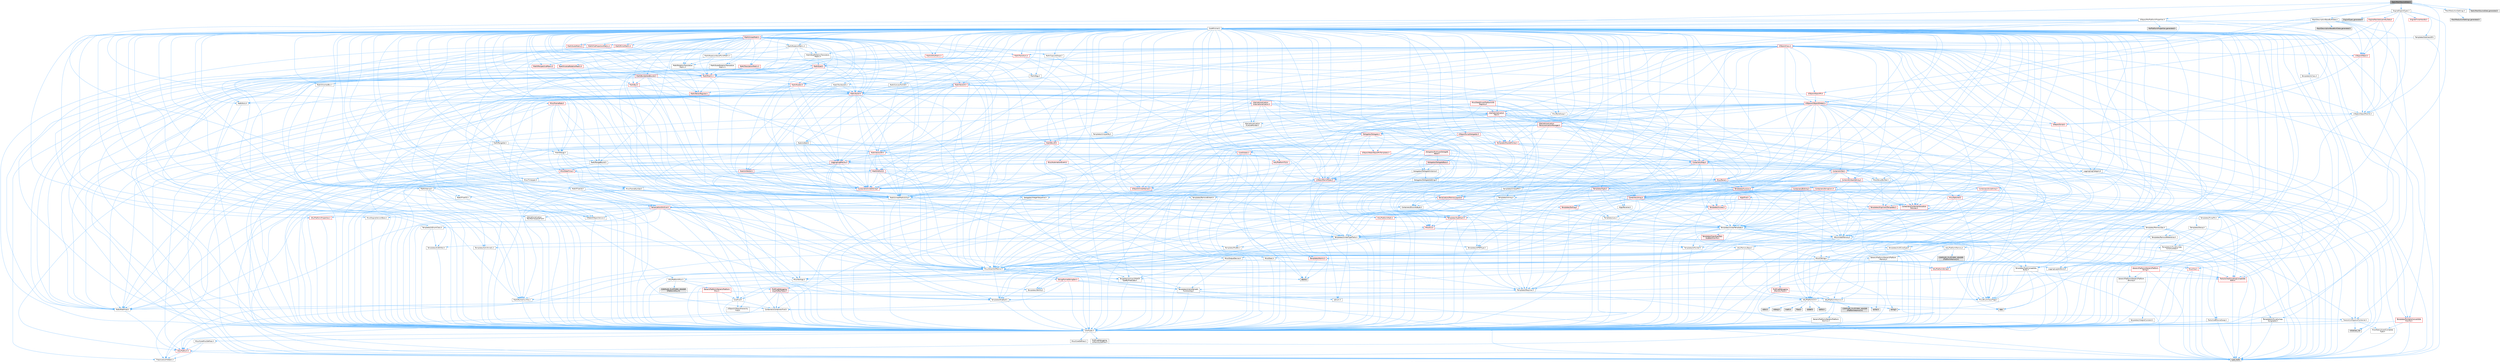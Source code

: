 digraph "StaticMeshSourceData.h"
{
 // INTERACTIVE_SVG=YES
 // LATEX_PDF_SIZE
  bgcolor="transparent";
  edge [fontname=Helvetica,fontsize=10,labelfontname=Helvetica,labelfontsize=10];
  node [fontname=Helvetica,fontsize=10,shape=box,height=0.2,width=0.4];
  Node1 [id="Node000001",label="StaticMeshSourceData.h",height=0.2,width=0.4,color="gray40", fillcolor="grey60", style="filled", fontcolor="black",tooltip=" "];
  Node1 -> Node2 [id="edge1_Node000001_Node000002",color="steelblue1",style="solid",tooltip=" "];
  Node2 [id="Node000002",label="CoreMinimal.h",height=0.2,width=0.4,color="grey40", fillcolor="white", style="filled",URL="$d7/d67/CoreMinimal_8h.html",tooltip=" "];
  Node2 -> Node3 [id="edge2_Node000002_Node000003",color="steelblue1",style="solid",tooltip=" "];
  Node3 [id="Node000003",label="CoreTypes.h",height=0.2,width=0.4,color="grey40", fillcolor="white", style="filled",URL="$dc/dec/CoreTypes_8h.html",tooltip=" "];
  Node3 -> Node4 [id="edge3_Node000003_Node000004",color="steelblue1",style="solid",tooltip=" "];
  Node4 [id="Node000004",label="HAL/Platform.h",height=0.2,width=0.4,color="red", fillcolor="#FFF0F0", style="filled",URL="$d9/dd0/Platform_8h.html",tooltip=" "];
  Node4 -> Node7 [id="edge4_Node000004_Node000007",color="steelblue1",style="solid",tooltip=" "];
  Node7 [id="Node000007",label="type_traits",height=0.2,width=0.4,color="grey60", fillcolor="#E0E0E0", style="filled",tooltip=" "];
  Node4 -> Node8 [id="edge5_Node000004_Node000008",color="steelblue1",style="solid",tooltip=" "];
  Node8 [id="Node000008",label="PreprocessorHelpers.h",height=0.2,width=0.4,color="grey40", fillcolor="white", style="filled",URL="$db/ddb/PreprocessorHelpers_8h.html",tooltip=" "];
  Node3 -> Node14 [id="edge6_Node000003_Node000014",color="steelblue1",style="solid",tooltip=" "];
  Node14 [id="Node000014",label="ProfilingDebugging\l/UMemoryDefines.h",height=0.2,width=0.4,color="grey40", fillcolor="white", style="filled",URL="$d2/da2/UMemoryDefines_8h.html",tooltip=" "];
  Node3 -> Node15 [id="edge7_Node000003_Node000015",color="steelblue1",style="solid",tooltip=" "];
  Node15 [id="Node000015",label="Misc/CoreMiscDefines.h",height=0.2,width=0.4,color="grey40", fillcolor="white", style="filled",URL="$da/d38/CoreMiscDefines_8h.html",tooltip=" "];
  Node15 -> Node4 [id="edge8_Node000015_Node000004",color="steelblue1",style="solid",tooltip=" "];
  Node15 -> Node8 [id="edge9_Node000015_Node000008",color="steelblue1",style="solid",tooltip=" "];
  Node3 -> Node16 [id="edge10_Node000003_Node000016",color="steelblue1",style="solid",tooltip=" "];
  Node16 [id="Node000016",label="Misc/CoreDefines.h",height=0.2,width=0.4,color="grey40", fillcolor="white", style="filled",URL="$d3/dd2/CoreDefines_8h.html",tooltip=" "];
  Node2 -> Node17 [id="edge11_Node000002_Node000017",color="steelblue1",style="solid",tooltip=" "];
  Node17 [id="Node000017",label="CoreFwd.h",height=0.2,width=0.4,color="grey40", fillcolor="white", style="filled",URL="$d1/d1e/CoreFwd_8h.html",tooltip=" "];
  Node17 -> Node3 [id="edge12_Node000017_Node000003",color="steelblue1",style="solid",tooltip=" "];
  Node17 -> Node18 [id="edge13_Node000017_Node000018",color="steelblue1",style="solid",tooltip=" "];
  Node18 [id="Node000018",label="Containers/ContainersFwd.h",height=0.2,width=0.4,color="grey40", fillcolor="white", style="filled",URL="$d4/d0a/ContainersFwd_8h.html",tooltip=" "];
  Node18 -> Node4 [id="edge14_Node000018_Node000004",color="steelblue1",style="solid",tooltip=" "];
  Node18 -> Node3 [id="edge15_Node000018_Node000003",color="steelblue1",style="solid",tooltip=" "];
  Node18 -> Node19 [id="edge16_Node000018_Node000019",color="steelblue1",style="solid",tooltip=" "];
  Node19 [id="Node000019",label="Traits/IsContiguousContainer.h",height=0.2,width=0.4,color="grey40", fillcolor="white", style="filled",URL="$d5/d3c/IsContiguousContainer_8h.html",tooltip=" "];
  Node19 -> Node3 [id="edge17_Node000019_Node000003",color="steelblue1",style="solid",tooltip=" "];
  Node19 -> Node20 [id="edge18_Node000019_Node000020",color="steelblue1",style="solid",tooltip=" "];
  Node20 [id="Node000020",label="Misc/StaticAssertComplete\lType.h",height=0.2,width=0.4,color="grey40", fillcolor="white", style="filled",URL="$d5/d4e/StaticAssertCompleteType_8h.html",tooltip=" "];
  Node19 -> Node21 [id="edge19_Node000019_Node000021",color="steelblue1",style="solid",tooltip=" "];
  Node21 [id="Node000021",label="initializer_list",height=0.2,width=0.4,color="grey60", fillcolor="#E0E0E0", style="filled",tooltip=" "];
  Node17 -> Node22 [id="edge20_Node000017_Node000022",color="steelblue1",style="solid",tooltip=" "];
  Node22 [id="Node000022",label="Math/MathFwd.h",height=0.2,width=0.4,color="grey40", fillcolor="white", style="filled",URL="$d2/d10/MathFwd_8h.html",tooltip=" "];
  Node22 -> Node4 [id="edge21_Node000022_Node000004",color="steelblue1",style="solid",tooltip=" "];
  Node17 -> Node23 [id="edge22_Node000017_Node000023",color="steelblue1",style="solid",tooltip=" "];
  Node23 [id="Node000023",label="UObject/UObjectHierarchy\lFwd.h",height=0.2,width=0.4,color="grey40", fillcolor="white", style="filled",URL="$d3/d13/UObjectHierarchyFwd_8h.html",tooltip=" "];
  Node2 -> Node23 [id="edge23_Node000002_Node000023",color="steelblue1",style="solid",tooltip=" "];
  Node2 -> Node18 [id="edge24_Node000002_Node000018",color="steelblue1",style="solid",tooltip=" "];
  Node2 -> Node24 [id="edge25_Node000002_Node000024",color="steelblue1",style="solid",tooltip=" "];
  Node24 [id="Node000024",label="Misc/VarArgs.h",height=0.2,width=0.4,color="grey40", fillcolor="white", style="filled",URL="$d5/d6f/VarArgs_8h.html",tooltip=" "];
  Node24 -> Node3 [id="edge26_Node000024_Node000003",color="steelblue1",style="solid",tooltip=" "];
  Node2 -> Node25 [id="edge27_Node000002_Node000025",color="steelblue1",style="solid",tooltip=" "];
  Node25 [id="Node000025",label="Logging/LogVerbosity.h",height=0.2,width=0.4,color="grey40", fillcolor="white", style="filled",URL="$d2/d8f/LogVerbosity_8h.html",tooltip=" "];
  Node25 -> Node3 [id="edge28_Node000025_Node000003",color="steelblue1",style="solid",tooltip=" "];
  Node2 -> Node26 [id="edge29_Node000002_Node000026",color="steelblue1",style="solid",tooltip=" "];
  Node26 [id="Node000026",label="Misc/OutputDevice.h",height=0.2,width=0.4,color="grey40", fillcolor="white", style="filled",URL="$d7/d32/OutputDevice_8h.html",tooltip=" "];
  Node26 -> Node17 [id="edge30_Node000026_Node000017",color="steelblue1",style="solid",tooltip=" "];
  Node26 -> Node3 [id="edge31_Node000026_Node000003",color="steelblue1",style="solid",tooltip=" "];
  Node26 -> Node25 [id="edge32_Node000026_Node000025",color="steelblue1",style="solid",tooltip=" "];
  Node26 -> Node24 [id="edge33_Node000026_Node000024",color="steelblue1",style="solid",tooltip=" "];
  Node26 -> Node27 [id="edge34_Node000026_Node000027",color="steelblue1",style="solid",tooltip=" "];
  Node27 [id="Node000027",label="Templates/IsArrayOrRefOf\lTypeByPredicate.h",height=0.2,width=0.4,color="grey40", fillcolor="white", style="filled",URL="$d6/da1/IsArrayOrRefOfTypeByPredicate_8h.html",tooltip=" "];
  Node27 -> Node3 [id="edge35_Node000027_Node000003",color="steelblue1",style="solid",tooltip=" "];
  Node26 -> Node28 [id="edge36_Node000026_Node000028",color="steelblue1",style="solid",tooltip=" "];
  Node28 [id="Node000028",label="Templates/IsValidVariadic\lFunctionArg.h",height=0.2,width=0.4,color="grey40", fillcolor="white", style="filled",URL="$d0/dc8/IsValidVariadicFunctionArg_8h.html",tooltip=" "];
  Node28 -> Node3 [id="edge37_Node000028_Node000003",color="steelblue1",style="solid",tooltip=" "];
  Node28 -> Node29 [id="edge38_Node000028_Node000029",color="steelblue1",style="solid",tooltip=" "];
  Node29 [id="Node000029",label="IsEnum.h",height=0.2,width=0.4,color="grey40", fillcolor="white", style="filled",URL="$d4/de5/IsEnum_8h.html",tooltip=" "];
  Node28 -> Node7 [id="edge39_Node000028_Node000007",color="steelblue1",style="solid",tooltip=" "];
  Node26 -> Node30 [id="edge40_Node000026_Node000030",color="steelblue1",style="solid",tooltip=" "];
  Node30 [id="Node000030",label="Traits/IsCharEncodingCompatible\lWith.h",height=0.2,width=0.4,color="red", fillcolor="#FFF0F0", style="filled",URL="$df/dd1/IsCharEncodingCompatibleWith_8h.html",tooltip=" "];
  Node30 -> Node7 [id="edge41_Node000030_Node000007",color="steelblue1",style="solid",tooltip=" "];
  Node2 -> Node32 [id="edge42_Node000002_Node000032",color="steelblue1",style="solid",tooltip=" "];
  Node32 [id="Node000032",label="HAL/PlatformCrt.h",height=0.2,width=0.4,color="grey40", fillcolor="white", style="filled",URL="$d8/d75/PlatformCrt_8h.html",tooltip=" "];
  Node32 -> Node33 [id="edge43_Node000032_Node000033",color="steelblue1",style="solid",tooltip=" "];
  Node33 [id="Node000033",label="new",height=0.2,width=0.4,color="grey60", fillcolor="#E0E0E0", style="filled",tooltip=" "];
  Node32 -> Node34 [id="edge44_Node000032_Node000034",color="steelblue1",style="solid",tooltip=" "];
  Node34 [id="Node000034",label="wchar.h",height=0.2,width=0.4,color="grey60", fillcolor="#E0E0E0", style="filled",tooltip=" "];
  Node32 -> Node35 [id="edge45_Node000032_Node000035",color="steelblue1",style="solid",tooltip=" "];
  Node35 [id="Node000035",label="stddef.h",height=0.2,width=0.4,color="grey60", fillcolor="#E0E0E0", style="filled",tooltip=" "];
  Node32 -> Node36 [id="edge46_Node000032_Node000036",color="steelblue1",style="solid",tooltip=" "];
  Node36 [id="Node000036",label="stdlib.h",height=0.2,width=0.4,color="grey60", fillcolor="#E0E0E0", style="filled",tooltip=" "];
  Node32 -> Node37 [id="edge47_Node000032_Node000037",color="steelblue1",style="solid",tooltip=" "];
  Node37 [id="Node000037",label="stdio.h",height=0.2,width=0.4,color="grey60", fillcolor="#E0E0E0", style="filled",tooltip=" "];
  Node32 -> Node38 [id="edge48_Node000032_Node000038",color="steelblue1",style="solid",tooltip=" "];
  Node38 [id="Node000038",label="stdarg.h",height=0.2,width=0.4,color="grey60", fillcolor="#E0E0E0", style="filled",tooltip=" "];
  Node32 -> Node39 [id="edge49_Node000032_Node000039",color="steelblue1",style="solid",tooltip=" "];
  Node39 [id="Node000039",label="math.h",height=0.2,width=0.4,color="grey60", fillcolor="#E0E0E0", style="filled",tooltip=" "];
  Node32 -> Node40 [id="edge50_Node000032_Node000040",color="steelblue1",style="solid",tooltip=" "];
  Node40 [id="Node000040",label="float.h",height=0.2,width=0.4,color="grey60", fillcolor="#E0E0E0", style="filled",tooltip=" "];
  Node32 -> Node41 [id="edge51_Node000032_Node000041",color="steelblue1",style="solid",tooltip=" "];
  Node41 [id="Node000041",label="string.h",height=0.2,width=0.4,color="grey60", fillcolor="#E0E0E0", style="filled",tooltip=" "];
  Node2 -> Node42 [id="edge52_Node000002_Node000042",color="steelblue1",style="solid",tooltip=" "];
  Node42 [id="Node000042",label="HAL/PlatformMisc.h",height=0.2,width=0.4,color="grey40", fillcolor="white", style="filled",URL="$d0/df5/PlatformMisc_8h.html",tooltip=" "];
  Node42 -> Node3 [id="edge53_Node000042_Node000003",color="steelblue1",style="solid",tooltip=" "];
  Node42 -> Node43 [id="edge54_Node000042_Node000043",color="steelblue1",style="solid",tooltip=" "];
  Node43 [id="Node000043",label="GenericPlatform/GenericPlatform\lMisc.h",height=0.2,width=0.4,color="red", fillcolor="#FFF0F0", style="filled",URL="$db/d9a/GenericPlatformMisc_8h.html",tooltip=" "];
  Node43 -> Node17 [id="edge55_Node000043_Node000017",color="steelblue1",style="solid",tooltip=" "];
  Node43 -> Node3 [id="edge56_Node000043_Node000003",color="steelblue1",style="solid",tooltip=" "];
  Node43 -> Node32 [id="edge57_Node000043_Node000032",color="steelblue1",style="solid",tooltip=" "];
  Node43 -> Node47 [id="edge58_Node000043_Node000047",color="steelblue1",style="solid",tooltip=" "];
  Node47 [id="Node000047",label="Math/NumericLimits.h",height=0.2,width=0.4,color="grey40", fillcolor="white", style="filled",URL="$df/d1b/NumericLimits_8h.html",tooltip=" "];
  Node47 -> Node3 [id="edge59_Node000047_Node000003",color="steelblue1",style="solid",tooltip=" "];
  Node43 -> Node49 [id="edge60_Node000043_Node000049",color="steelblue1",style="solid",tooltip=" "];
  Node49 [id="Node000049",label="Misc/EnumClassFlags.h",height=0.2,width=0.4,color="grey40", fillcolor="white", style="filled",URL="$d8/de7/EnumClassFlags_8h.html",tooltip=" "];
  Node42 -> Node52 [id="edge61_Node000042_Node000052",color="steelblue1",style="solid",tooltip=" "];
  Node52 [id="Node000052",label="COMPILED_PLATFORM_HEADER\l(PlatformMisc.h)",height=0.2,width=0.4,color="grey60", fillcolor="#E0E0E0", style="filled",tooltip=" "];
  Node42 -> Node53 [id="edge62_Node000042_Node000053",color="steelblue1",style="solid",tooltip=" "];
  Node53 [id="Node000053",label="ProfilingDebugging\l/CpuProfilerTrace.h",height=0.2,width=0.4,color="red", fillcolor="#FFF0F0", style="filled",URL="$da/dcb/CpuProfilerTrace_8h.html",tooltip=" "];
  Node53 -> Node3 [id="edge63_Node000053_Node000003",color="steelblue1",style="solid",tooltip=" "];
  Node53 -> Node18 [id="edge64_Node000053_Node000018",color="steelblue1",style="solid",tooltip=" "];
  Node53 -> Node54 [id="edge65_Node000053_Node000054",color="steelblue1",style="solid",tooltip=" "];
  Node54 [id="Node000054",label="HAL/PlatformAtomics.h",height=0.2,width=0.4,color="grey40", fillcolor="white", style="filled",URL="$d3/d36/PlatformAtomics_8h.html",tooltip=" "];
  Node54 -> Node3 [id="edge66_Node000054_Node000003",color="steelblue1",style="solid",tooltip=" "];
  Node54 -> Node55 [id="edge67_Node000054_Node000055",color="steelblue1",style="solid",tooltip=" "];
  Node55 [id="Node000055",label="GenericPlatform/GenericPlatform\lAtomics.h",height=0.2,width=0.4,color="grey40", fillcolor="white", style="filled",URL="$da/d72/GenericPlatformAtomics_8h.html",tooltip=" "];
  Node55 -> Node3 [id="edge68_Node000055_Node000003",color="steelblue1",style="solid",tooltip=" "];
  Node54 -> Node56 [id="edge69_Node000054_Node000056",color="steelblue1",style="solid",tooltip=" "];
  Node56 [id="Node000056",label="COMPILED_PLATFORM_HEADER\l(PlatformAtomics.h)",height=0.2,width=0.4,color="grey60", fillcolor="#E0E0E0", style="filled",tooltip=" "];
  Node53 -> Node8 [id="edge70_Node000053_Node000008",color="steelblue1",style="solid",tooltip=" "];
  Node2 -> Node61 [id="edge71_Node000002_Node000061",color="steelblue1",style="solid",tooltip=" "];
  Node61 [id="Node000061",label="Misc/AssertionMacros.h",height=0.2,width=0.4,color="grey40", fillcolor="white", style="filled",URL="$d0/dfa/AssertionMacros_8h.html",tooltip=" "];
  Node61 -> Node3 [id="edge72_Node000061_Node000003",color="steelblue1",style="solid",tooltip=" "];
  Node61 -> Node4 [id="edge73_Node000061_Node000004",color="steelblue1",style="solid",tooltip=" "];
  Node61 -> Node42 [id="edge74_Node000061_Node000042",color="steelblue1",style="solid",tooltip=" "];
  Node61 -> Node8 [id="edge75_Node000061_Node000008",color="steelblue1",style="solid",tooltip=" "];
  Node61 -> Node62 [id="edge76_Node000061_Node000062",color="steelblue1",style="solid",tooltip=" "];
  Node62 [id="Node000062",label="Templates/EnableIf.h",height=0.2,width=0.4,color="grey40", fillcolor="white", style="filled",URL="$d7/d60/EnableIf_8h.html",tooltip=" "];
  Node62 -> Node3 [id="edge77_Node000062_Node000003",color="steelblue1",style="solid",tooltip=" "];
  Node61 -> Node27 [id="edge78_Node000061_Node000027",color="steelblue1",style="solid",tooltip=" "];
  Node61 -> Node28 [id="edge79_Node000061_Node000028",color="steelblue1",style="solid",tooltip=" "];
  Node61 -> Node30 [id="edge80_Node000061_Node000030",color="steelblue1",style="solid",tooltip=" "];
  Node61 -> Node24 [id="edge81_Node000061_Node000024",color="steelblue1",style="solid",tooltip=" "];
  Node61 -> Node63 [id="edge82_Node000061_Node000063",color="steelblue1",style="solid",tooltip=" "];
  Node63 [id="Node000063",label="String/FormatStringSan.h",height=0.2,width=0.4,color="red", fillcolor="#FFF0F0", style="filled",URL="$d3/d8b/FormatStringSan_8h.html",tooltip=" "];
  Node63 -> Node7 [id="edge83_Node000063_Node000007",color="steelblue1",style="solid",tooltip=" "];
  Node63 -> Node3 [id="edge84_Node000063_Node000003",color="steelblue1",style="solid",tooltip=" "];
  Node63 -> Node64 [id="edge85_Node000063_Node000064",color="steelblue1",style="solid",tooltip=" "];
  Node64 [id="Node000064",label="Templates/Requires.h",height=0.2,width=0.4,color="grey40", fillcolor="white", style="filled",URL="$dc/d96/Requires_8h.html",tooltip=" "];
  Node64 -> Node62 [id="edge86_Node000064_Node000062",color="steelblue1",style="solid",tooltip=" "];
  Node64 -> Node7 [id="edge87_Node000064_Node000007",color="steelblue1",style="solid",tooltip=" "];
  Node63 -> Node65 [id="edge88_Node000063_Node000065",color="steelblue1",style="solid",tooltip=" "];
  Node65 [id="Node000065",label="Templates/Identity.h",height=0.2,width=0.4,color="grey40", fillcolor="white", style="filled",URL="$d0/dd5/Identity_8h.html",tooltip=" "];
  Node63 -> Node28 [id="edge89_Node000063_Node000028",color="steelblue1",style="solid",tooltip=" "];
  Node63 -> Node18 [id="edge90_Node000063_Node000018",color="steelblue1",style="solid",tooltip=" "];
  Node61 -> Node69 [id="edge91_Node000061_Node000069",color="steelblue1",style="solid",tooltip=" "];
  Node69 [id="Node000069",label="atomic",height=0.2,width=0.4,color="grey60", fillcolor="#E0E0E0", style="filled",tooltip=" "];
  Node2 -> Node70 [id="edge92_Node000002_Node000070",color="steelblue1",style="solid",tooltip=" "];
  Node70 [id="Node000070",label="Templates/IsPointer.h",height=0.2,width=0.4,color="grey40", fillcolor="white", style="filled",URL="$d7/d05/IsPointer_8h.html",tooltip=" "];
  Node70 -> Node3 [id="edge93_Node000070_Node000003",color="steelblue1",style="solid",tooltip=" "];
  Node2 -> Node71 [id="edge94_Node000002_Node000071",color="steelblue1",style="solid",tooltip=" "];
  Node71 [id="Node000071",label="HAL/PlatformMemory.h",height=0.2,width=0.4,color="grey40", fillcolor="white", style="filled",URL="$de/d68/PlatformMemory_8h.html",tooltip=" "];
  Node71 -> Node3 [id="edge95_Node000071_Node000003",color="steelblue1",style="solid",tooltip=" "];
  Node71 -> Node72 [id="edge96_Node000071_Node000072",color="steelblue1",style="solid",tooltip=" "];
  Node72 [id="Node000072",label="GenericPlatform/GenericPlatform\lMemory.h",height=0.2,width=0.4,color="grey40", fillcolor="white", style="filled",URL="$dd/d22/GenericPlatformMemory_8h.html",tooltip=" "];
  Node72 -> Node17 [id="edge97_Node000072_Node000017",color="steelblue1",style="solid",tooltip=" "];
  Node72 -> Node3 [id="edge98_Node000072_Node000003",color="steelblue1",style="solid",tooltip=" "];
  Node72 -> Node73 [id="edge99_Node000072_Node000073",color="steelblue1",style="solid",tooltip=" "];
  Node73 [id="Node000073",label="HAL/PlatformString.h",height=0.2,width=0.4,color="red", fillcolor="#FFF0F0", style="filled",URL="$db/db5/PlatformString_8h.html",tooltip=" "];
  Node73 -> Node3 [id="edge100_Node000073_Node000003",color="steelblue1",style="solid",tooltip=" "];
  Node72 -> Node41 [id="edge101_Node000072_Node000041",color="steelblue1",style="solid",tooltip=" "];
  Node72 -> Node34 [id="edge102_Node000072_Node000034",color="steelblue1",style="solid",tooltip=" "];
  Node71 -> Node75 [id="edge103_Node000071_Node000075",color="steelblue1",style="solid",tooltip=" "];
  Node75 [id="Node000075",label="COMPILED_PLATFORM_HEADER\l(PlatformMemory.h)",height=0.2,width=0.4,color="grey60", fillcolor="#E0E0E0", style="filled",tooltip=" "];
  Node2 -> Node54 [id="edge104_Node000002_Node000054",color="steelblue1",style="solid",tooltip=" "];
  Node2 -> Node76 [id="edge105_Node000002_Node000076",color="steelblue1",style="solid",tooltip=" "];
  Node76 [id="Node000076",label="Misc/Exec.h",height=0.2,width=0.4,color="grey40", fillcolor="white", style="filled",URL="$de/ddb/Exec_8h.html",tooltip=" "];
  Node76 -> Node3 [id="edge106_Node000076_Node000003",color="steelblue1",style="solid",tooltip=" "];
  Node76 -> Node61 [id="edge107_Node000076_Node000061",color="steelblue1",style="solid",tooltip=" "];
  Node2 -> Node77 [id="edge108_Node000002_Node000077",color="steelblue1",style="solid",tooltip=" "];
  Node77 [id="Node000077",label="HAL/MemoryBase.h",height=0.2,width=0.4,color="grey40", fillcolor="white", style="filled",URL="$d6/d9f/MemoryBase_8h.html",tooltip=" "];
  Node77 -> Node3 [id="edge109_Node000077_Node000003",color="steelblue1",style="solid",tooltip=" "];
  Node77 -> Node54 [id="edge110_Node000077_Node000054",color="steelblue1",style="solid",tooltip=" "];
  Node77 -> Node32 [id="edge111_Node000077_Node000032",color="steelblue1",style="solid",tooltip=" "];
  Node77 -> Node76 [id="edge112_Node000077_Node000076",color="steelblue1",style="solid",tooltip=" "];
  Node77 -> Node26 [id="edge113_Node000077_Node000026",color="steelblue1",style="solid",tooltip=" "];
  Node77 -> Node78 [id="edge114_Node000077_Node000078",color="steelblue1",style="solid",tooltip=" "];
  Node78 [id="Node000078",label="Templates/Atomic.h",height=0.2,width=0.4,color="red", fillcolor="#FFF0F0", style="filled",URL="$d3/d91/Atomic_8h.html",tooltip=" "];
  Node78 -> Node69 [id="edge115_Node000078_Node000069",color="steelblue1",style="solid",tooltip=" "];
  Node2 -> Node87 [id="edge116_Node000002_Node000087",color="steelblue1",style="solid",tooltip=" "];
  Node87 [id="Node000087",label="HAL/UnrealMemory.h",height=0.2,width=0.4,color="grey40", fillcolor="white", style="filled",URL="$d9/d96/UnrealMemory_8h.html",tooltip=" "];
  Node87 -> Node3 [id="edge117_Node000087_Node000003",color="steelblue1",style="solid",tooltip=" "];
  Node87 -> Node72 [id="edge118_Node000087_Node000072",color="steelblue1",style="solid",tooltip=" "];
  Node87 -> Node77 [id="edge119_Node000087_Node000077",color="steelblue1",style="solid",tooltip=" "];
  Node87 -> Node71 [id="edge120_Node000087_Node000071",color="steelblue1",style="solid",tooltip=" "];
  Node87 -> Node88 [id="edge121_Node000087_Node000088",color="steelblue1",style="solid",tooltip=" "];
  Node88 [id="Node000088",label="ProfilingDebugging\l/MemoryTrace.h",height=0.2,width=0.4,color="red", fillcolor="#FFF0F0", style="filled",URL="$da/dd7/MemoryTrace_8h.html",tooltip=" "];
  Node88 -> Node4 [id="edge122_Node000088_Node000004",color="steelblue1",style="solid",tooltip=" "];
  Node88 -> Node49 [id="edge123_Node000088_Node000049",color="steelblue1",style="solid",tooltip=" "];
  Node87 -> Node70 [id="edge124_Node000087_Node000070",color="steelblue1",style="solid",tooltip=" "];
  Node2 -> Node89 [id="edge125_Node000002_Node000089",color="steelblue1",style="solid",tooltip=" "];
  Node89 [id="Node000089",label="Templates/IsArithmetic.h",height=0.2,width=0.4,color="grey40", fillcolor="white", style="filled",URL="$d2/d5d/IsArithmetic_8h.html",tooltip=" "];
  Node89 -> Node3 [id="edge126_Node000089_Node000003",color="steelblue1",style="solid",tooltip=" "];
  Node2 -> Node83 [id="edge127_Node000002_Node000083",color="steelblue1",style="solid",tooltip=" "];
  Node83 [id="Node000083",label="Templates/AndOrNot.h",height=0.2,width=0.4,color="grey40", fillcolor="white", style="filled",URL="$db/d0a/AndOrNot_8h.html",tooltip=" "];
  Node83 -> Node3 [id="edge128_Node000083_Node000003",color="steelblue1",style="solid",tooltip=" "];
  Node2 -> Node90 [id="edge129_Node000002_Node000090",color="steelblue1",style="solid",tooltip=" "];
  Node90 [id="Node000090",label="Templates/IsPODType.h",height=0.2,width=0.4,color="grey40", fillcolor="white", style="filled",URL="$d7/db1/IsPODType_8h.html",tooltip=" "];
  Node90 -> Node3 [id="edge130_Node000090_Node000003",color="steelblue1",style="solid",tooltip=" "];
  Node2 -> Node91 [id="edge131_Node000002_Node000091",color="steelblue1",style="solid",tooltip=" "];
  Node91 [id="Node000091",label="Templates/IsUECoreType.h",height=0.2,width=0.4,color="grey40", fillcolor="white", style="filled",URL="$d1/db8/IsUECoreType_8h.html",tooltip=" "];
  Node91 -> Node3 [id="edge132_Node000091_Node000003",color="steelblue1",style="solid",tooltip=" "];
  Node91 -> Node7 [id="edge133_Node000091_Node000007",color="steelblue1",style="solid",tooltip=" "];
  Node2 -> Node84 [id="edge134_Node000002_Node000084",color="steelblue1",style="solid",tooltip=" "];
  Node84 [id="Node000084",label="Templates/IsTriviallyCopy\lConstructible.h",height=0.2,width=0.4,color="grey40", fillcolor="white", style="filled",URL="$d3/d78/IsTriviallyCopyConstructible_8h.html",tooltip=" "];
  Node84 -> Node3 [id="edge135_Node000084_Node000003",color="steelblue1",style="solid",tooltip=" "];
  Node84 -> Node7 [id="edge136_Node000084_Node000007",color="steelblue1",style="solid",tooltip=" "];
  Node2 -> Node92 [id="edge137_Node000002_Node000092",color="steelblue1",style="solid",tooltip=" "];
  Node92 [id="Node000092",label="Templates/UnrealTypeTraits.h",height=0.2,width=0.4,color="grey40", fillcolor="white", style="filled",URL="$d2/d2d/UnrealTypeTraits_8h.html",tooltip=" "];
  Node92 -> Node3 [id="edge138_Node000092_Node000003",color="steelblue1",style="solid",tooltip=" "];
  Node92 -> Node70 [id="edge139_Node000092_Node000070",color="steelblue1",style="solid",tooltip=" "];
  Node92 -> Node61 [id="edge140_Node000092_Node000061",color="steelblue1",style="solid",tooltip=" "];
  Node92 -> Node83 [id="edge141_Node000092_Node000083",color="steelblue1",style="solid",tooltip=" "];
  Node92 -> Node62 [id="edge142_Node000092_Node000062",color="steelblue1",style="solid",tooltip=" "];
  Node92 -> Node89 [id="edge143_Node000092_Node000089",color="steelblue1",style="solid",tooltip=" "];
  Node92 -> Node29 [id="edge144_Node000092_Node000029",color="steelblue1",style="solid",tooltip=" "];
  Node92 -> Node93 [id="edge145_Node000092_Node000093",color="steelblue1",style="solid",tooltip=" "];
  Node93 [id="Node000093",label="Templates/Models.h",height=0.2,width=0.4,color="grey40", fillcolor="white", style="filled",URL="$d3/d0c/Models_8h.html",tooltip=" "];
  Node93 -> Node65 [id="edge146_Node000093_Node000065",color="steelblue1",style="solid",tooltip=" "];
  Node92 -> Node90 [id="edge147_Node000092_Node000090",color="steelblue1",style="solid",tooltip=" "];
  Node92 -> Node91 [id="edge148_Node000092_Node000091",color="steelblue1",style="solid",tooltip=" "];
  Node92 -> Node84 [id="edge149_Node000092_Node000084",color="steelblue1",style="solid",tooltip=" "];
  Node2 -> Node62 [id="edge150_Node000002_Node000062",color="steelblue1",style="solid",tooltip=" "];
  Node2 -> Node94 [id="edge151_Node000002_Node000094",color="steelblue1",style="solid",tooltip=" "];
  Node94 [id="Node000094",label="Templates/RemoveReference.h",height=0.2,width=0.4,color="grey40", fillcolor="white", style="filled",URL="$da/dbe/RemoveReference_8h.html",tooltip=" "];
  Node94 -> Node3 [id="edge152_Node000094_Node000003",color="steelblue1",style="solid",tooltip=" "];
  Node2 -> Node95 [id="edge153_Node000002_Node000095",color="steelblue1",style="solid",tooltip=" "];
  Node95 [id="Node000095",label="Templates/IntegralConstant.h",height=0.2,width=0.4,color="grey40", fillcolor="white", style="filled",URL="$db/d1b/IntegralConstant_8h.html",tooltip=" "];
  Node95 -> Node3 [id="edge154_Node000095_Node000003",color="steelblue1",style="solid",tooltip=" "];
  Node2 -> Node96 [id="edge155_Node000002_Node000096",color="steelblue1",style="solid",tooltip=" "];
  Node96 [id="Node000096",label="Templates/IsClass.h",height=0.2,width=0.4,color="grey40", fillcolor="white", style="filled",URL="$db/dcb/IsClass_8h.html",tooltip=" "];
  Node96 -> Node3 [id="edge156_Node000096_Node000003",color="steelblue1",style="solid",tooltip=" "];
  Node2 -> Node97 [id="edge157_Node000002_Node000097",color="steelblue1",style="solid",tooltip=" "];
  Node97 [id="Node000097",label="Templates/TypeCompatible\lBytes.h",height=0.2,width=0.4,color="grey40", fillcolor="white", style="filled",URL="$df/d0a/TypeCompatibleBytes_8h.html",tooltip=" "];
  Node97 -> Node3 [id="edge158_Node000097_Node000003",color="steelblue1",style="solid",tooltip=" "];
  Node97 -> Node41 [id="edge159_Node000097_Node000041",color="steelblue1",style="solid",tooltip=" "];
  Node97 -> Node33 [id="edge160_Node000097_Node000033",color="steelblue1",style="solid",tooltip=" "];
  Node97 -> Node7 [id="edge161_Node000097_Node000007",color="steelblue1",style="solid",tooltip=" "];
  Node2 -> Node19 [id="edge162_Node000002_Node000019",color="steelblue1",style="solid",tooltip=" "];
  Node2 -> Node98 [id="edge163_Node000002_Node000098",color="steelblue1",style="solid",tooltip=" "];
  Node98 [id="Node000098",label="Templates/UnrealTemplate.h",height=0.2,width=0.4,color="grey40", fillcolor="white", style="filled",URL="$d4/d24/UnrealTemplate_8h.html",tooltip=" "];
  Node98 -> Node3 [id="edge164_Node000098_Node000003",color="steelblue1",style="solid",tooltip=" "];
  Node98 -> Node70 [id="edge165_Node000098_Node000070",color="steelblue1",style="solid",tooltip=" "];
  Node98 -> Node87 [id="edge166_Node000098_Node000087",color="steelblue1",style="solid",tooltip=" "];
  Node98 -> Node99 [id="edge167_Node000098_Node000099",color="steelblue1",style="solid",tooltip=" "];
  Node99 [id="Node000099",label="Templates/CopyQualifiers\lAndRefsFromTo.h",height=0.2,width=0.4,color="red", fillcolor="#FFF0F0", style="filled",URL="$d3/db3/CopyQualifiersAndRefsFromTo_8h.html",tooltip=" "];
  Node98 -> Node92 [id="edge168_Node000098_Node000092",color="steelblue1",style="solid",tooltip=" "];
  Node98 -> Node94 [id="edge169_Node000098_Node000094",color="steelblue1",style="solid",tooltip=" "];
  Node98 -> Node64 [id="edge170_Node000098_Node000064",color="steelblue1",style="solid",tooltip=" "];
  Node98 -> Node97 [id="edge171_Node000098_Node000097",color="steelblue1",style="solid",tooltip=" "];
  Node98 -> Node65 [id="edge172_Node000098_Node000065",color="steelblue1",style="solid",tooltip=" "];
  Node98 -> Node19 [id="edge173_Node000098_Node000019",color="steelblue1",style="solid",tooltip=" "];
  Node98 -> Node101 [id="edge174_Node000098_Node000101",color="steelblue1",style="solid",tooltip=" "];
  Node101 [id="Node000101",label="Traits/UseBitwiseSwap.h",height=0.2,width=0.4,color="grey40", fillcolor="white", style="filled",URL="$db/df3/UseBitwiseSwap_8h.html",tooltip=" "];
  Node101 -> Node3 [id="edge175_Node000101_Node000003",color="steelblue1",style="solid",tooltip=" "];
  Node101 -> Node7 [id="edge176_Node000101_Node000007",color="steelblue1",style="solid",tooltip=" "];
  Node98 -> Node7 [id="edge177_Node000098_Node000007",color="steelblue1",style="solid",tooltip=" "];
  Node2 -> Node47 [id="edge178_Node000002_Node000047",color="steelblue1",style="solid",tooltip=" "];
  Node2 -> Node102 [id="edge179_Node000002_Node000102",color="steelblue1",style="solid",tooltip=" "];
  Node102 [id="Node000102",label="HAL/PlatformMath.h",height=0.2,width=0.4,color="red", fillcolor="#FFF0F0", style="filled",URL="$dc/d53/PlatformMath_8h.html",tooltip=" "];
  Node102 -> Node3 [id="edge180_Node000102_Node000003",color="steelblue1",style="solid",tooltip=" "];
  Node2 -> Node85 [id="edge181_Node000002_Node000085",color="steelblue1",style="solid",tooltip=" "];
  Node85 [id="Node000085",label="Templates/IsTriviallyCopy\lAssignable.h",height=0.2,width=0.4,color="grey40", fillcolor="white", style="filled",URL="$d2/df2/IsTriviallyCopyAssignable_8h.html",tooltip=" "];
  Node85 -> Node3 [id="edge182_Node000085_Node000003",color="steelblue1",style="solid",tooltip=" "];
  Node85 -> Node7 [id="edge183_Node000085_Node000007",color="steelblue1",style="solid",tooltip=" "];
  Node2 -> Node110 [id="edge184_Node000002_Node000110",color="steelblue1",style="solid",tooltip=" "];
  Node110 [id="Node000110",label="Templates/MemoryOps.h",height=0.2,width=0.4,color="grey40", fillcolor="white", style="filled",URL="$db/dea/MemoryOps_8h.html",tooltip=" "];
  Node110 -> Node3 [id="edge185_Node000110_Node000003",color="steelblue1",style="solid",tooltip=" "];
  Node110 -> Node87 [id="edge186_Node000110_Node000087",color="steelblue1",style="solid",tooltip=" "];
  Node110 -> Node85 [id="edge187_Node000110_Node000085",color="steelblue1",style="solid",tooltip=" "];
  Node110 -> Node84 [id="edge188_Node000110_Node000084",color="steelblue1",style="solid",tooltip=" "];
  Node110 -> Node64 [id="edge189_Node000110_Node000064",color="steelblue1",style="solid",tooltip=" "];
  Node110 -> Node92 [id="edge190_Node000110_Node000092",color="steelblue1",style="solid",tooltip=" "];
  Node110 -> Node101 [id="edge191_Node000110_Node000101",color="steelblue1",style="solid",tooltip=" "];
  Node110 -> Node33 [id="edge192_Node000110_Node000033",color="steelblue1",style="solid",tooltip=" "];
  Node110 -> Node7 [id="edge193_Node000110_Node000007",color="steelblue1",style="solid",tooltip=" "];
  Node2 -> Node111 [id="edge194_Node000002_Node000111",color="steelblue1",style="solid",tooltip=" "];
  Node111 [id="Node000111",label="Containers/ContainerAllocation\lPolicies.h",height=0.2,width=0.4,color="red", fillcolor="#FFF0F0", style="filled",URL="$d7/dff/ContainerAllocationPolicies_8h.html",tooltip=" "];
  Node111 -> Node3 [id="edge195_Node000111_Node000003",color="steelblue1",style="solid",tooltip=" "];
  Node111 -> Node111 [id="edge196_Node000111_Node000111",color="steelblue1",style="solid",tooltip=" "];
  Node111 -> Node102 [id="edge197_Node000111_Node000102",color="steelblue1",style="solid",tooltip=" "];
  Node111 -> Node87 [id="edge198_Node000111_Node000087",color="steelblue1",style="solid",tooltip=" "];
  Node111 -> Node47 [id="edge199_Node000111_Node000047",color="steelblue1",style="solid",tooltip=" "];
  Node111 -> Node61 [id="edge200_Node000111_Node000061",color="steelblue1",style="solid",tooltip=" "];
  Node111 -> Node110 [id="edge201_Node000111_Node000110",color="steelblue1",style="solid",tooltip=" "];
  Node111 -> Node97 [id="edge202_Node000111_Node000097",color="steelblue1",style="solid",tooltip=" "];
  Node111 -> Node7 [id="edge203_Node000111_Node000007",color="steelblue1",style="solid",tooltip=" "];
  Node2 -> Node114 [id="edge204_Node000002_Node000114",color="steelblue1",style="solid",tooltip=" "];
  Node114 [id="Node000114",label="Templates/IsEnumClass.h",height=0.2,width=0.4,color="grey40", fillcolor="white", style="filled",URL="$d7/d15/IsEnumClass_8h.html",tooltip=" "];
  Node114 -> Node3 [id="edge205_Node000114_Node000003",color="steelblue1",style="solid",tooltip=" "];
  Node114 -> Node83 [id="edge206_Node000114_Node000083",color="steelblue1",style="solid",tooltip=" "];
  Node2 -> Node115 [id="edge207_Node000002_Node000115",color="steelblue1",style="solid",tooltip=" "];
  Node115 [id="Node000115",label="HAL/PlatformProperties.h",height=0.2,width=0.4,color="red", fillcolor="#FFF0F0", style="filled",URL="$d9/db0/PlatformProperties_8h.html",tooltip=" "];
  Node115 -> Node3 [id="edge208_Node000115_Node000003",color="steelblue1",style="solid",tooltip=" "];
  Node2 -> Node118 [id="edge209_Node000002_Node000118",color="steelblue1",style="solid",tooltip=" "];
  Node118 [id="Node000118",label="Misc/EngineVersionBase.h",height=0.2,width=0.4,color="grey40", fillcolor="white", style="filled",URL="$d5/d2b/EngineVersionBase_8h.html",tooltip=" "];
  Node118 -> Node3 [id="edge210_Node000118_Node000003",color="steelblue1",style="solid",tooltip=" "];
  Node2 -> Node119 [id="edge211_Node000002_Node000119",color="steelblue1",style="solid",tooltip=" "];
  Node119 [id="Node000119",label="Internationalization\l/TextNamespaceFwd.h",height=0.2,width=0.4,color="grey40", fillcolor="white", style="filled",URL="$d8/d97/TextNamespaceFwd_8h.html",tooltip=" "];
  Node119 -> Node3 [id="edge212_Node000119_Node000003",color="steelblue1",style="solid",tooltip=" "];
  Node2 -> Node120 [id="edge213_Node000002_Node000120",color="steelblue1",style="solid",tooltip=" "];
  Node120 [id="Node000120",label="Serialization/Archive.h",height=0.2,width=0.4,color="red", fillcolor="#FFF0F0", style="filled",URL="$d7/d3b/Archive_8h.html",tooltip=" "];
  Node120 -> Node17 [id="edge214_Node000120_Node000017",color="steelblue1",style="solid",tooltip=" "];
  Node120 -> Node3 [id="edge215_Node000120_Node000003",color="steelblue1",style="solid",tooltip=" "];
  Node120 -> Node115 [id="edge216_Node000120_Node000115",color="steelblue1",style="solid",tooltip=" "];
  Node120 -> Node119 [id="edge217_Node000120_Node000119",color="steelblue1",style="solid",tooltip=" "];
  Node120 -> Node22 [id="edge218_Node000120_Node000022",color="steelblue1",style="solid",tooltip=" "];
  Node120 -> Node61 [id="edge219_Node000120_Node000061",color="steelblue1",style="solid",tooltip=" "];
  Node120 -> Node118 [id="edge220_Node000120_Node000118",color="steelblue1",style="solid",tooltip=" "];
  Node120 -> Node24 [id="edge221_Node000120_Node000024",color="steelblue1",style="solid",tooltip=" "];
  Node120 -> Node62 [id="edge222_Node000120_Node000062",color="steelblue1",style="solid",tooltip=" "];
  Node120 -> Node27 [id="edge223_Node000120_Node000027",color="steelblue1",style="solid",tooltip=" "];
  Node120 -> Node114 [id="edge224_Node000120_Node000114",color="steelblue1",style="solid",tooltip=" "];
  Node120 -> Node28 [id="edge225_Node000120_Node000028",color="steelblue1",style="solid",tooltip=" "];
  Node120 -> Node98 [id="edge226_Node000120_Node000098",color="steelblue1",style="solid",tooltip=" "];
  Node120 -> Node30 [id="edge227_Node000120_Node000030",color="steelblue1",style="solid",tooltip=" "];
  Node120 -> Node123 [id="edge228_Node000120_Node000123",color="steelblue1",style="solid",tooltip=" "];
  Node123 [id="Node000123",label="UObject/ObjectVersion.h",height=0.2,width=0.4,color="grey40", fillcolor="white", style="filled",URL="$da/d63/ObjectVersion_8h.html",tooltip=" "];
  Node123 -> Node3 [id="edge229_Node000123_Node000003",color="steelblue1",style="solid",tooltip=" "];
  Node2 -> Node124 [id="edge230_Node000002_Node000124",color="steelblue1",style="solid",tooltip=" "];
  Node124 [id="Node000124",label="Templates/Less.h",height=0.2,width=0.4,color="grey40", fillcolor="white", style="filled",URL="$de/dc8/Less_8h.html",tooltip=" "];
  Node124 -> Node3 [id="edge231_Node000124_Node000003",color="steelblue1",style="solid",tooltip=" "];
  Node124 -> Node98 [id="edge232_Node000124_Node000098",color="steelblue1",style="solid",tooltip=" "];
  Node2 -> Node125 [id="edge233_Node000002_Node000125",color="steelblue1",style="solid",tooltip=" "];
  Node125 [id="Node000125",label="Templates/Sorting.h",height=0.2,width=0.4,color="red", fillcolor="#FFF0F0", style="filled",URL="$d3/d9e/Sorting_8h.html",tooltip=" "];
  Node125 -> Node3 [id="edge234_Node000125_Node000003",color="steelblue1",style="solid",tooltip=" "];
  Node125 -> Node102 [id="edge235_Node000125_Node000102",color="steelblue1",style="solid",tooltip=" "];
  Node125 -> Node124 [id="edge236_Node000125_Node000124",color="steelblue1",style="solid",tooltip=" "];
  Node2 -> Node136 [id="edge237_Node000002_Node000136",color="steelblue1",style="solid",tooltip=" "];
  Node136 [id="Node000136",label="Misc/Char.h",height=0.2,width=0.4,color="red", fillcolor="#FFF0F0", style="filled",URL="$d0/d58/Char_8h.html",tooltip=" "];
  Node136 -> Node3 [id="edge238_Node000136_Node000003",color="steelblue1",style="solid",tooltip=" "];
  Node136 -> Node7 [id="edge239_Node000136_Node000007",color="steelblue1",style="solid",tooltip=" "];
  Node2 -> Node139 [id="edge240_Node000002_Node000139",color="steelblue1",style="solid",tooltip=" "];
  Node139 [id="Node000139",label="GenericPlatform/GenericPlatform\lStricmp.h",height=0.2,width=0.4,color="grey40", fillcolor="white", style="filled",URL="$d2/d86/GenericPlatformStricmp_8h.html",tooltip=" "];
  Node139 -> Node3 [id="edge241_Node000139_Node000003",color="steelblue1",style="solid",tooltip=" "];
  Node2 -> Node140 [id="edge242_Node000002_Node000140",color="steelblue1",style="solid",tooltip=" "];
  Node140 [id="Node000140",label="GenericPlatform/GenericPlatform\lString.h",height=0.2,width=0.4,color="red", fillcolor="#FFF0F0", style="filled",URL="$dd/d20/GenericPlatformString_8h.html",tooltip=" "];
  Node140 -> Node3 [id="edge243_Node000140_Node000003",color="steelblue1",style="solid",tooltip=" "];
  Node140 -> Node139 [id="edge244_Node000140_Node000139",color="steelblue1",style="solid",tooltip=" "];
  Node140 -> Node62 [id="edge245_Node000140_Node000062",color="steelblue1",style="solid",tooltip=" "];
  Node140 -> Node30 [id="edge246_Node000140_Node000030",color="steelblue1",style="solid",tooltip=" "];
  Node140 -> Node7 [id="edge247_Node000140_Node000007",color="steelblue1",style="solid",tooltip=" "];
  Node2 -> Node73 [id="edge248_Node000002_Node000073",color="steelblue1",style="solid",tooltip=" "];
  Node2 -> Node143 [id="edge249_Node000002_Node000143",color="steelblue1",style="solid",tooltip=" "];
  Node143 [id="Node000143",label="Misc/CString.h",height=0.2,width=0.4,color="grey40", fillcolor="white", style="filled",URL="$d2/d49/CString_8h.html",tooltip=" "];
  Node143 -> Node3 [id="edge250_Node000143_Node000003",color="steelblue1",style="solid",tooltip=" "];
  Node143 -> Node32 [id="edge251_Node000143_Node000032",color="steelblue1",style="solid",tooltip=" "];
  Node143 -> Node73 [id="edge252_Node000143_Node000073",color="steelblue1",style="solid",tooltip=" "];
  Node143 -> Node61 [id="edge253_Node000143_Node000061",color="steelblue1",style="solid",tooltip=" "];
  Node143 -> Node136 [id="edge254_Node000143_Node000136",color="steelblue1",style="solid",tooltip=" "];
  Node143 -> Node24 [id="edge255_Node000143_Node000024",color="steelblue1",style="solid",tooltip=" "];
  Node143 -> Node27 [id="edge256_Node000143_Node000027",color="steelblue1",style="solid",tooltip=" "];
  Node143 -> Node28 [id="edge257_Node000143_Node000028",color="steelblue1",style="solid",tooltip=" "];
  Node143 -> Node30 [id="edge258_Node000143_Node000030",color="steelblue1",style="solid",tooltip=" "];
  Node2 -> Node144 [id="edge259_Node000002_Node000144",color="steelblue1",style="solid",tooltip=" "];
  Node144 [id="Node000144",label="Misc/Crc.h",height=0.2,width=0.4,color="red", fillcolor="#FFF0F0", style="filled",URL="$d4/dd2/Crc_8h.html",tooltip=" "];
  Node144 -> Node3 [id="edge260_Node000144_Node000003",color="steelblue1",style="solid",tooltip=" "];
  Node144 -> Node73 [id="edge261_Node000144_Node000073",color="steelblue1",style="solid",tooltip=" "];
  Node144 -> Node61 [id="edge262_Node000144_Node000061",color="steelblue1",style="solid",tooltip=" "];
  Node144 -> Node143 [id="edge263_Node000144_Node000143",color="steelblue1",style="solid",tooltip=" "];
  Node144 -> Node136 [id="edge264_Node000144_Node000136",color="steelblue1",style="solid",tooltip=" "];
  Node144 -> Node92 [id="edge265_Node000144_Node000092",color="steelblue1",style="solid",tooltip=" "];
  Node2 -> Node135 [id="edge266_Node000002_Node000135",color="steelblue1",style="solid",tooltip=" "];
  Node135 [id="Node000135",label="Math/UnrealMathUtility.h",height=0.2,width=0.4,color="grey40", fillcolor="white", style="filled",URL="$db/db8/UnrealMathUtility_8h.html",tooltip=" "];
  Node135 -> Node3 [id="edge267_Node000135_Node000003",color="steelblue1",style="solid",tooltip=" "];
  Node135 -> Node61 [id="edge268_Node000135_Node000061",color="steelblue1",style="solid",tooltip=" "];
  Node135 -> Node102 [id="edge269_Node000135_Node000102",color="steelblue1",style="solid",tooltip=" "];
  Node135 -> Node22 [id="edge270_Node000135_Node000022",color="steelblue1",style="solid",tooltip=" "];
  Node135 -> Node65 [id="edge271_Node000135_Node000065",color="steelblue1",style="solid",tooltip=" "];
  Node135 -> Node64 [id="edge272_Node000135_Node000064",color="steelblue1",style="solid",tooltip=" "];
  Node2 -> Node145 [id="edge273_Node000002_Node000145",color="steelblue1",style="solid",tooltip=" "];
  Node145 [id="Node000145",label="Containers/UnrealString.h",height=0.2,width=0.4,color="red", fillcolor="#FFF0F0", style="filled",URL="$d5/dba/UnrealString_8h.html",tooltip=" "];
  Node2 -> Node149 [id="edge274_Node000002_Node000149",color="steelblue1",style="solid",tooltip=" "];
  Node149 [id="Node000149",label="Containers/Array.h",height=0.2,width=0.4,color="red", fillcolor="#FFF0F0", style="filled",URL="$df/dd0/Array_8h.html",tooltip=" "];
  Node149 -> Node3 [id="edge275_Node000149_Node000003",color="steelblue1",style="solid",tooltip=" "];
  Node149 -> Node61 [id="edge276_Node000149_Node000061",color="steelblue1",style="solid",tooltip=" "];
  Node149 -> Node87 [id="edge277_Node000149_Node000087",color="steelblue1",style="solid",tooltip=" "];
  Node149 -> Node92 [id="edge278_Node000149_Node000092",color="steelblue1",style="solid",tooltip=" "];
  Node149 -> Node98 [id="edge279_Node000149_Node000098",color="steelblue1",style="solid",tooltip=" "];
  Node149 -> Node111 [id="edge280_Node000149_Node000111",color="steelblue1",style="solid",tooltip=" "];
  Node149 -> Node120 [id="edge281_Node000149_Node000120",color="steelblue1",style="solid",tooltip=" "];
  Node149 -> Node128 [id="edge282_Node000149_Node000128",color="steelblue1",style="solid",tooltip=" "];
  Node128 [id="Node000128",label="Templates/Invoke.h",height=0.2,width=0.4,color="red", fillcolor="#FFF0F0", style="filled",URL="$d7/deb/Invoke_8h.html",tooltip=" "];
  Node128 -> Node3 [id="edge283_Node000128_Node000003",color="steelblue1",style="solid",tooltip=" "];
  Node128 -> Node98 [id="edge284_Node000128_Node000098",color="steelblue1",style="solid",tooltip=" "];
  Node128 -> Node7 [id="edge285_Node000128_Node000007",color="steelblue1",style="solid",tooltip=" "];
  Node149 -> Node124 [id="edge286_Node000149_Node000124",color="steelblue1",style="solid",tooltip=" "];
  Node149 -> Node64 [id="edge287_Node000149_Node000064",color="steelblue1",style="solid",tooltip=" "];
  Node149 -> Node125 [id="edge288_Node000149_Node000125",color="steelblue1",style="solid",tooltip=" "];
  Node149 -> Node172 [id="edge289_Node000149_Node000172",color="steelblue1",style="solid",tooltip=" "];
  Node172 [id="Node000172",label="Templates/AlignmentTemplates.h",height=0.2,width=0.4,color="red", fillcolor="#FFF0F0", style="filled",URL="$dd/d32/AlignmentTemplates_8h.html",tooltip=" "];
  Node172 -> Node3 [id="edge290_Node000172_Node000003",color="steelblue1",style="solid",tooltip=" "];
  Node172 -> Node70 [id="edge291_Node000172_Node000070",color="steelblue1",style="solid",tooltip=" "];
  Node149 -> Node7 [id="edge292_Node000149_Node000007",color="steelblue1",style="solid",tooltip=" "];
  Node2 -> Node173 [id="edge293_Node000002_Node000173",color="steelblue1",style="solid",tooltip=" "];
  Node173 [id="Node000173",label="Misc/FrameNumber.h",height=0.2,width=0.4,color="grey40", fillcolor="white", style="filled",URL="$dd/dbd/FrameNumber_8h.html",tooltip=" "];
  Node173 -> Node3 [id="edge294_Node000173_Node000003",color="steelblue1",style="solid",tooltip=" "];
  Node173 -> Node47 [id="edge295_Node000173_Node000047",color="steelblue1",style="solid",tooltip=" "];
  Node173 -> Node135 [id="edge296_Node000173_Node000135",color="steelblue1",style="solid",tooltip=" "];
  Node173 -> Node62 [id="edge297_Node000173_Node000062",color="steelblue1",style="solid",tooltip=" "];
  Node173 -> Node92 [id="edge298_Node000173_Node000092",color="steelblue1",style="solid",tooltip=" "];
  Node2 -> Node174 [id="edge299_Node000002_Node000174",color="steelblue1",style="solid",tooltip=" "];
  Node174 [id="Node000174",label="Misc/Timespan.h",height=0.2,width=0.4,color="grey40", fillcolor="white", style="filled",URL="$da/dd9/Timespan_8h.html",tooltip=" "];
  Node174 -> Node3 [id="edge300_Node000174_Node000003",color="steelblue1",style="solid",tooltip=" "];
  Node174 -> Node175 [id="edge301_Node000174_Node000175",color="steelblue1",style="solid",tooltip=" "];
  Node175 [id="Node000175",label="Math/Interval.h",height=0.2,width=0.4,color="grey40", fillcolor="white", style="filled",URL="$d1/d55/Interval_8h.html",tooltip=" "];
  Node175 -> Node3 [id="edge302_Node000175_Node000003",color="steelblue1",style="solid",tooltip=" "];
  Node175 -> Node89 [id="edge303_Node000175_Node000089",color="steelblue1",style="solid",tooltip=" "];
  Node175 -> Node92 [id="edge304_Node000175_Node000092",color="steelblue1",style="solid",tooltip=" "];
  Node175 -> Node47 [id="edge305_Node000175_Node000047",color="steelblue1",style="solid",tooltip=" "];
  Node175 -> Node135 [id="edge306_Node000175_Node000135",color="steelblue1",style="solid",tooltip=" "];
  Node174 -> Node135 [id="edge307_Node000174_Node000135",color="steelblue1",style="solid",tooltip=" "];
  Node174 -> Node61 [id="edge308_Node000174_Node000061",color="steelblue1",style="solid",tooltip=" "];
  Node2 -> Node176 [id="edge309_Node000002_Node000176",color="steelblue1",style="solid",tooltip=" "];
  Node176 [id="Node000176",label="Containers/StringConv.h",height=0.2,width=0.4,color="red", fillcolor="#FFF0F0", style="filled",URL="$d3/ddf/StringConv_8h.html",tooltip=" "];
  Node176 -> Node3 [id="edge310_Node000176_Node000003",color="steelblue1",style="solid",tooltip=" "];
  Node176 -> Node61 [id="edge311_Node000176_Node000061",color="steelblue1",style="solid",tooltip=" "];
  Node176 -> Node111 [id="edge312_Node000176_Node000111",color="steelblue1",style="solid",tooltip=" "];
  Node176 -> Node149 [id="edge313_Node000176_Node000149",color="steelblue1",style="solid",tooltip=" "];
  Node176 -> Node143 [id="edge314_Node000176_Node000143",color="steelblue1",style="solid",tooltip=" "];
  Node176 -> Node177 [id="edge315_Node000176_Node000177",color="steelblue1",style="solid",tooltip=" "];
  Node177 [id="Node000177",label="Templates/IsArray.h",height=0.2,width=0.4,color="grey40", fillcolor="white", style="filled",URL="$d8/d8d/IsArray_8h.html",tooltip=" "];
  Node177 -> Node3 [id="edge316_Node000177_Node000003",color="steelblue1",style="solid",tooltip=" "];
  Node176 -> Node98 [id="edge317_Node000176_Node000098",color="steelblue1",style="solid",tooltip=" "];
  Node176 -> Node92 [id="edge318_Node000176_Node000092",color="steelblue1",style="solid",tooltip=" "];
  Node176 -> Node30 [id="edge319_Node000176_Node000030",color="steelblue1",style="solid",tooltip=" "];
  Node176 -> Node19 [id="edge320_Node000176_Node000019",color="steelblue1",style="solid",tooltip=" "];
  Node176 -> Node7 [id="edge321_Node000176_Node000007",color="steelblue1",style="solid",tooltip=" "];
  Node2 -> Node178 [id="edge322_Node000002_Node000178",color="steelblue1",style="solid",tooltip=" "];
  Node178 [id="Node000178",label="UObject/UnrealNames.h",height=0.2,width=0.4,color="red", fillcolor="#FFF0F0", style="filled",URL="$d8/db1/UnrealNames_8h.html",tooltip=" "];
  Node178 -> Node3 [id="edge323_Node000178_Node000003",color="steelblue1",style="solid",tooltip=" "];
  Node2 -> Node180 [id="edge324_Node000002_Node000180",color="steelblue1",style="solid",tooltip=" "];
  Node180 [id="Node000180",label="UObject/NameTypes.h",height=0.2,width=0.4,color="red", fillcolor="#FFF0F0", style="filled",URL="$d6/d35/NameTypes_8h.html",tooltip=" "];
  Node180 -> Node3 [id="edge325_Node000180_Node000003",color="steelblue1",style="solid",tooltip=" "];
  Node180 -> Node61 [id="edge326_Node000180_Node000061",color="steelblue1",style="solid",tooltip=" "];
  Node180 -> Node87 [id="edge327_Node000180_Node000087",color="steelblue1",style="solid",tooltip=" "];
  Node180 -> Node92 [id="edge328_Node000180_Node000092",color="steelblue1",style="solid",tooltip=" "];
  Node180 -> Node98 [id="edge329_Node000180_Node000098",color="steelblue1",style="solid",tooltip=" "];
  Node180 -> Node145 [id="edge330_Node000180_Node000145",color="steelblue1",style="solid",tooltip=" "];
  Node180 -> Node176 [id="edge331_Node000180_Node000176",color="steelblue1",style="solid",tooltip=" "];
  Node180 -> Node178 [id="edge332_Node000180_Node000178",color="steelblue1",style="solid",tooltip=" "];
  Node180 -> Node78 [id="edge333_Node000180_Node000078",color="steelblue1",style="solid",tooltip=" "];
  Node180 -> Node157 [id="edge334_Node000180_Node000157",color="steelblue1",style="solid",tooltip=" "];
  Node157 [id="Node000157",label="Serialization/MemoryLayout.h",height=0.2,width=0.4,color="red", fillcolor="#FFF0F0", style="filled",URL="$d7/d66/MemoryLayout_8h.html",tooltip=" "];
  Node157 -> Node160 [id="edge335_Node000157_Node000160",color="steelblue1",style="solid",tooltip=" "];
  Node160 [id="Node000160",label="Containers/EnumAsByte.h",height=0.2,width=0.4,color="grey40", fillcolor="white", style="filled",URL="$d6/d9a/EnumAsByte_8h.html",tooltip=" "];
  Node160 -> Node3 [id="edge336_Node000160_Node000003",color="steelblue1",style="solid",tooltip=" "];
  Node160 -> Node90 [id="edge337_Node000160_Node000090",color="steelblue1",style="solid",tooltip=" "];
  Node160 -> Node161 [id="edge338_Node000160_Node000161",color="steelblue1",style="solid",tooltip=" "];
  Node161 [id="Node000161",label="Templates/TypeHash.h",height=0.2,width=0.4,color="red", fillcolor="#FFF0F0", style="filled",URL="$d1/d62/TypeHash_8h.html",tooltip=" "];
  Node161 -> Node3 [id="edge339_Node000161_Node000003",color="steelblue1",style="solid",tooltip=" "];
  Node161 -> Node64 [id="edge340_Node000161_Node000064",color="steelblue1",style="solid",tooltip=" "];
  Node161 -> Node144 [id="edge341_Node000161_Node000144",color="steelblue1",style="solid",tooltip=" "];
  Node161 -> Node7 [id="edge342_Node000161_Node000007",color="steelblue1",style="solid",tooltip=" "];
  Node157 -> Node87 [id="edge343_Node000157_Node000087",color="steelblue1",style="solid",tooltip=" "];
  Node157 -> Node62 [id="edge344_Node000157_Node000062",color="steelblue1",style="solid",tooltip=" "];
  Node157 -> Node93 [id="edge345_Node000157_Node000093",color="steelblue1",style="solid",tooltip=" "];
  Node157 -> Node98 [id="edge346_Node000157_Node000098",color="steelblue1",style="solid",tooltip=" "];
  Node2 -> Node188 [id="edge347_Node000002_Node000188",color="steelblue1",style="solid",tooltip=" "];
  Node188 [id="Node000188",label="Misc/Parse.h",height=0.2,width=0.4,color="red", fillcolor="#FFF0F0", style="filled",URL="$dc/d71/Parse_8h.html",tooltip=" "];
  Node188 -> Node145 [id="edge348_Node000188_Node000145",color="steelblue1",style="solid",tooltip=" "];
  Node188 -> Node3 [id="edge349_Node000188_Node000003",color="steelblue1",style="solid",tooltip=" "];
  Node188 -> Node32 [id="edge350_Node000188_Node000032",color="steelblue1",style="solid",tooltip=" "];
  Node188 -> Node49 [id="edge351_Node000188_Node000049",color="steelblue1",style="solid",tooltip=" "];
  Node188 -> Node189 [id="edge352_Node000188_Node000189",color="steelblue1",style="solid",tooltip=" "];
  Node189 [id="Node000189",label="Templates/Function.h",height=0.2,width=0.4,color="red", fillcolor="#FFF0F0", style="filled",URL="$df/df5/Function_8h.html",tooltip=" "];
  Node189 -> Node3 [id="edge353_Node000189_Node000003",color="steelblue1",style="solid",tooltip=" "];
  Node189 -> Node61 [id="edge354_Node000189_Node000061",color="steelblue1",style="solid",tooltip=" "];
  Node189 -> Node87 [id="edge355_Node000189_Node000087",color="steelblue1",style="solid",tooltip=" "];
  Node189 -> Node92 [id="edge356_Node000189_Node000092",color="steelblue1",style="solid",tooltip=" "];
  Node189 -> Node128 [id="edge357_Node000189_Node000128",color="steelblue1",style="solid",tooltip=" "];
  Node189 -> Node98 [id="edge358_Node000189_Node000098",color="steelblue1",style="solid",tooltip=" "];
  Node189 -> Node64 [id="edge359_Node000189_Node000064",color="steelblue1",style="solid",tooltip=" "];
  Node189 -> Node135 [id="edge360_Node000189_Node000135",color="steelblue1",style="solid",tooltip=" "];
  Node189 -> Node33 [id="edge361_Node000189_Node000033",color="steelblue1",style="solid",tooltip=" "];
  Node189 -> Node7 [id="edge362_Node000189_Node000007",color="steelblue1",style="solid",tooltip=" "];
  Node2 -> Node172 [id="edge363_Node000002_Node000172",color="steelblue1",style="solid",tooltip=" "];
  Node2 -> Node191 [id="edge364_Node000002_Node000191",color="steelblue1",style="solid",tooltip=" "];
  Node191 [id="Node000191",label="Misc/StructBuilder.h",height=0.2,width=0.4,color="grey40", fillcolor="white", style="filled",URL="$d9/db3/StructBuilder_8h.html",tooltip=" "];
  Node191 -> Node3 [id="edge365_Node000191_Node000003",color="steelblue1",style="solid",tooltip=" "];
  Node191 -> Node135 [id="edge366_Node000191_Node000135",color="steelblue1",style="solid",tooltip=" "];
  Node191 -> Node172 [id="edge367_Node000191_Node000172",color="steelblue1",style="solid",tooltip=" "];
  Node2 -> Node104 [id="edge368_Node000002_Node000104",color="steelblue1",style="solid",tooltip=" "];
  Node104 [id="Node000104",label="Templates/Decay.h",height=0.2,width=0.4,color="grey40", fillcolor="white", style="filled",URL="$dd/d0f/Decay_8h.html",tooltip=" "];
  Node104 -> Node3 [id="edge369_Node000104_Node000003",color="steelblue1",style="solid",tooltip=" "];
  Node104 -> Node94 [id="edge370_Node000104_Node000094",color="steelblue1",style="solid",tooltip=" "];
  Node104 -> Node7 [id="edge371_Node000104_Node000007",color="steelblue1",style="solid",tooltip=" "];
  Node2 -> Node192 [id="edge372_Node000002_Node000192",color="steelblue1",style="solid",tooltip=" "];
  Node192 [id="Node000192",label="Templates/PointerIsConvertible\lFromTo.h",height=0.2,width=0.4,color="red", fillcolor="#FFF0F0", style="filled",URL="$d6/d65/PointerIsConvertibleFromTo_8h.html",tooltip=" "];
  Node192 -> Node3 [id="edge373_Node000192_Node000003",color="steelblue1",style="solid",tooltip=" "];
  Node192 -> Node20 [id="edge374_Node000192_Node000020",color="steelblue1",style="solid",tooltip=" "];
  Node192 -> Node7 [id="edge375_Node000192_Node000007",color="steelblue1",style="solid",tooltip=" "];
  Node2 -> Node128 [id="edge376_Node000002_Node000128",color="steelblue1",style="solid",tooltip=" "];
  Node2 -> Node189 [id="edge377_Node000002_Node000189",color="steelblue1",style="solid",tooltip=" "];
  Node2 -> Node161 [id="edge378_Node000002_Node000161",color="steelblue1",style="solid",tooltip=" "];
  Node2 -> Node193 [id="edge379_Node000002_Node000193",color="steelblue1",style="solid",tooltip=" "];
  Node193 [id="Node000193",label="Containers/ScriptArray.h",height=0.2,width=0.4,color="red", fillcolor="#FFF0F0", style="filled",URL="$dc/daf/ScriptArray_8h.html",tooltip=" "];
  Node193 -> Node3 [id="edge380_Node000193_Node000003",color="steelblue1",style="solid",tooltip=" "];
  Node193 -> Node61 [id="edge381_Node000193_Node000061",color="steelblue1",style="solid",tooltip=" "];
  Node193 -> Node87 [id="edge382_Node000193_Node000087",color="steelblue1",style="solid",tooltip=" "];
  Node193 -> Node111 [id="edge383_Node000193_Node000111",color="steelblue1",style="solid",tooltip=" "];
  Node193 -> Node149 [id="edge384_Node000193_Node000149",color="steelblue1",style="solid",tooltip=" "];
  Node193 -> Node21 [id="edge385_Node000193_Node000021",color="steelblue1",style="solid",tooltip=" "];
  Node2 -> Node194 [id="edge386_Node000002_Node000194",color="steelblue1",style="solid",tooltip=" "];
  Node194 [id="Node000194",label="Containers/BitArray.h",height=0.2,width=0.4,color="red", fillcolor="#FFF0F0", style="filled",URL="$d1/de4/BitArray_8h.html",tooltip=" "];
  Node194 -> Node111 [id="edge387_Node000194_Node000111",color="steelblue1",style="solid",tooltip=" "];
  Node194 -> Node3 [id="edge388_Node000194_Node000003",color="steelblue1",style="solid",tooltip=" "];
  Node194 -> Node54 [id="edge389_Node000194_Node000054",color="steelblue1",style="solid",tooltip=" "];
  Node194 -> Node87 [id="edge390_Node000194_Node000087",color="steelblue1",style="solid",tooltip=" "];
  Node194 -> Node135 [id="edge391_Node000194_Node000135",color="steelblue1",style="solid",tooltip=" "];
  Node194 -> Node61 [id="edge392_Node000194_Node000061",color="steelblue1",style="solid",tooltip=" "];
  Node194 -> Node49 [id="edge393_Node000194_Node000049",color="steelblue1",style="solid",tooltip=" "];
  Node194 -> Node120 [id="edge394_Node000194_Node000120",color="steelblue1",style="solid",tooltip=" "];
  Node194 -> Node157 [id="edge395_Node000194_Node000157",color="steelblue1",style="solid",tooltip=" "];
  Node194 -> Node62 [id="edge396_Node000194_Node000062",color="steelblue1",style="solid",tooltip=" "];
  Node194 -> Node128 [id="edge397_Node000194_Node000128",color="steelblue1",style="solid",tooltip=" "];
  Node194 -> Node98 [id="edge398_Node000194_Node000098",color="steelblue1",style="solid",tooltip=" "];
  Node194 -> Node92 [id="edge399_Node000194_Node000092",color="steelblue1",style="solid",tooltip=" "];
  Node2 -> Node195 [id="edge400_Node000002_Node000195",color="steelblue1",style="solid",tooltip=" "];
  Node195 [id="Node000195",label="Containers/SparseArray.h",height=0.2,width=0.4,color="red", fillcolor="#FFF0F0", style="filled",URL="$d5/dbf/SparseArray_8h.html",tooltip=" "];
  Node195 -> Node3 [id="edge401_Node000195_Node000003",color="steelblue1",style="solid",tooltip=" "];
  Node195 -> Node61 [id="edge402_Node000195_Node000061",color="steelblue1",style="solid",tooltip=" "];
  Node195 -> Node87 [id="edge403_Node000195_Node000087",color="steelblue1",style="solid",tooltip=" "];
  Node195 -> Node92 [id="edge404_Node000195_Node000092",color="steelblue1",style="solid",tooltip=" "];
  Node195 -> Node98 [id="edge405_Node000195_Node000098",color="steelblue1",style="solid",tooltip=" "];
  Node195 -> Node111 [id="edge406_Node000195_Node000111",color="steelblue1",style="solid",tooltip=" "];
  Node195 -> Node124 [id="edge407_Node000195_Node000124",color="steelblue1",style="solid",tooltip=" "];
  Node195 -> Node149 [id="edge408_Node000195_Node000149",color="steelblue1",style="solid",tooltip=" "];
  Node195 -> Node135 [id="edge409_Node000195_Node000135",color="steelblue1",style="solid",tooltip=" "];
  Node195 -> Node193 [id="edge410_Node000195_Node000193",color="steelblue1",style="solid",tooltip=" "];
  Node195 -> Node194 [id="edge411_Node000195_Node000194",color="steelblue1",style="solid",tooltip=" "];
  Node195 -> Node145 [id="edge412_Node000195_Node000145",color="steelblue1",style="solid",tooltip=" "];
  Node2 -> Node211 [id="edge413_Node000002_Node000211",color="steelblue1",style="solid",tooltip=" "];
  Node211 [id="Node000211",label="Containers/Set.h",height=0.2,width=0.4,color="red", fillcolor="#FFF0F0", style="filled",URL="$d4/d45/Set_8h.html",tooltip=" "];
  Node211 -> Node111 [id="edge414_Node000211_Node000111",color="steelblue1",style="solid",tooltip=" "];
  Node211 -> Node195 [id="edge415_Node000211_Node000195",color="steelblue1",style="solid",tooltip=" "];
  Node211 -> Node18 [id="edge416_Node000211_Node000018",color="steelblue1",style="solid",tooltip=" "];
  Node211 -> Node135 [id="edge417_Node000211_Node000135",color="steelblue1",style="solid",tooltip=" "];
  Node211 -> Node61 [id="edge418_Node000211_Node000061",color="steelblue1",style="solid",tooltip=" "];
  Node211 -> Node191 [id="edge419_Node000211_Node000191",color="steelblue1",style="solid",tooltip=" "];
  Node211 -> Node189 [id="edge420_Node000211_Node000189",color="steelblue1",style="solid",tooltip=" "];
  Node211 -> Node125 [id="edge421_Node000211_Node000125",color="steelblue1",style="solid",tooltip=" "];
  Node211 -> Node161 [id="edge422_Node000211_Node000161",color="steelblue1",style="solid",tooltip=" "];
  Node211 -> Node98 [id="edge423_Node000211_Node000098",color="steelblue1",style="solid",tooltip=" "];
  Node211 -> Node21 [id="edge424_Node000211_Node000021",color="steelblue1",style="solid",tooltip=" "];
  Node211 -> Node7 [id="edge425_Node000211_Node000007",color="steelblue1",style="solid",tooltip=" "];
  Node2 -> Node214 [id="edge426_Node000002_Node000214",color="steelblue1",style="solid",tooltip=" "];
  Node214 [id="Node000214",label="Algo/Reverse.h",height=0.2,width=0.4,color="grey40", fillcolor="white", style="filled",URL="$d5/d93/Reverse_8h.html",tooltip=" "];
  Node214 -> Node3 [id="edge427_Node000214_Node000003",color="steelblue1",style="solid",tooltip=" "];
  Node214 -> Node98 [id="edge428_Node000214_Node000098",color="steelblue1",style="solid",tooltip=" "];
  Node2 -> Node215 [id="edge429_Node000002_Node000215",color="steelblue1",style="solid",tooltip=" "];
  Node215 [id="Node000215",label="Containers/Map.h",height=0.2,width=0.4,color="red", fillcolor="#FFF0F0", style="filled",URL="$df/d79/Map_8h.html",tooltip=" "];
  Node215 -> Node3 [id="edge430_Node000215_Node000003",color="steelblue1",style="solid",tooltip=" "];
  Node215 -> Node214 [id="edge431_Node000215_Node000214",color="steelblue1",style="solid",tooltip=" "];
  Node215 -> Node211 [id="edge432_Node000215_Node000211",color="steelblue1",style="solid",tooltip=" "];
  Node215 -> Node145 [id="edge433_Node000215_Node000145",color="steelblue1",style="solid",tooltip=" "];
  Node215 -> Node61 [id="edge434_Node000215_Node000061",color="steelblue1",style="solid",tooltip=" "];
  Node215 -> Node191 [id="edge435_Node000215_Node000191",color="steelblue1",style="solid",tooltip=" "];
  Node215 -> Node189 [id="edge436_Node000215_Node000189",color="steelblue1",style="solid",tooltip=" "];
  Node215 -> Node125 [id="edge437_Node000215_Node000125",color="steelblue1",style="solid",tooltip=" "];
  Node215 -> Node216 [id="edge438_Node000215_Node000216",color="steelblue1",style="solid",tooltip=" "];
  Node216 [id="Node000216",label="Templates/Tuple.h",height=0.2,width=0.4,color="red", fillcolor="#FFF0F0", style="filled",URL="$d2/d4f/Tuple_8h.html",tooltip=" "];
  Node216 -> Node3 [id="edge439_Node000216_Node000003",color="steelblue1",style="solid",tooltip=" "];
  Node216 -> Node98 [id="edge440_Node000216_Node000098",color="steelblue1",style="solid",tooltip=" "];
  Node216 -> Node217 [id="edge441_Node000216_Node000217",color="steelblue1",style="solid",tooltip=" "];
  Node217 [id="Node000217",label="Delegates/IntegerSequence.h",height=0.2,width=0.4,color="grey40", fillcolor="white", style="filled",URL="$d2/dcc/IntegerSequence_8h.html",tooltip=" "];
  Node217 -> Node3 [id="edge442_Node000217_Node000003",color="steelblue1",style="solid",tooltip=" "];
  Node216 -> Node128 [id="edge443_Node000216_Node000128",color="steelblue1",style="solid",tooltip=" "];
  Node216 -> Node157 [id="edge444_Node000216_Node000157",color="steelblue1",style="solid",tooltip=" "];
  Node216 -> Node64 [id="edge445_Node000216_Node000064",color="steelblue1",style="solid",tooltip=" "];
  Node216 -> Node161 [id="edge446_Node000216_Node000161",color="steelblue1",style="solid",tooltip=" "];
  Node216 -> Node7 [id="edge447_Node000216_Node000007",color="steelblue1",style="solid",tooltip=" "];
  Node215 -> Node98 [id="edge448_Node000215_Node000098",color="steelblue1",style="solid",tooltip=" "];
  Node215 -> Node92 [id="edge449_Node000215_Node000092",color="steelblue1",style="solid",tooltip=" "];
  Node215 -> Node7 [id="edge450_Node000215_Node000007",color="steelblue1",style="solid",tooltip=" "];
  Node2 -> Node219 [id="edge451_Node000002_Node000219",color="steelblue1",style="solid",tooltip=" "];
  Node219 [id="Node000219",label="Math/IntPoint.h",height=0.2,width=0.4,color="red", fillcolor="#FFF0F0", style="filled",URL="$d3/df7/IntPoint_8h.html",tooltip=" "];
  Node219 -> Node3 [id="edge452_Node000219_Node000003",color="steelblue1",style="solid",tooltip=" "];
  Node219 -> Node61 [id="edge453_Node000219_Node000061",color="steelblue1",style="solid",tooltip=" "];
  Node219 -> Node188 [id="edge454_Node000219_Node000188",color="steelblue1",style="solid",tooltip=" "];
  Node219 -> Node22 [id="edge455_Node000219_Node000022",color="steelblue1",style="solid",tooltip=" "];
  Node219 -> Node135 [id="edge456_Node000219_Node000135",color="steelblue1",style="solid",tooltip=" "];
  Node219 -> Node145 [id="edge457_Node000219_Node000145",color="steelblue1",style="solid",tooltip=" "];
  Node219 -> Node161 [id="edge458_Node000219_Node000161",color="steelblue1",style="solid",tooltip=" "];
  Node2 -> Node221 [id="edge459_Node000002_Node000221",color="steelblue1",style="solid",tooltip=" "];
  Node221 [id="Node000221",label="Math/IntVector.h",height=0.2,width=0.4,color="red", fillcolor="#FFF0F0", style="filled",URL="$d7/d44/IntVector_8h.html",tooltip=" "];
  Node221 -> Node3 [id="edge460_Node000221_Node000003",color="steelblue1",style="solid",tooltip=" "];
  Node221 -> Node144 [id="edge461_Node000221_Node000144",color="steelblue1",style="solid",tooltip=" "];
  Node221 -> Node188 [id="edge462_Node000221_Node000188",color="steelblue1",style="solid",tooltip=" "];
  Node221 -> Node22 [id="edge463_Node000221_Node000022",color="steelblue1",style="solid",tooltip=" "];
  Node221 -> Node135 [id="edge464_Node000221_Node000135",color="steelblue1",style="solid",tooltip=" "];
  Node221 -> Node145 [id="edge465_Node000221_Node000145",color="steelblue1",style="solid",tooltip=" "];
  Node2 -> Node222 [id="edge466_Node000002_Node000222",color="steelblue1",style="solid",tooltip=" "];
  Node222 [id="Node000222",label="Logging/LogCategory.h",height=0.2,width=0.4,color="grey40", fillcolor="white", style="filled",URL="$d9/d36/LogCategory_8h.html",tooltip=" "];
  Node222 -> Node3 [id="edge467_Node000222_Node000003",color="steelblue1",style="solid",tooltip=" "];
  Node222 -> Node25 [id="edge468_Node000222_Node000025",color="steelblue1",style="solid",tooltip=" "];
  Node222 -> Node180 [id="edge469_Node000222_Node000180",color="steelblue1",style="solid",tooltip=" "];
  Node2 -> Node223 [id="edge470_Node000002_Node000223",color="steelblue1",style="solid",tooltip=" "];
  Node223 [id="Node000223",label="Logging/LogMacros.h",height=0.2,width=0.4,color="red", fillcolor="#FFF0F0", style="filled",URL="$d0/d16/LogMacros_8h.html",tooltip=" "];
  Node223 -> Node145 [id="edge471_Node000223_Node000145",color="steelblue1",style="solid",tooltip=" "];
  Node223 -> Node3 [id="edge472_Node000223_Node000003",color="steelblue1",style="solid",tooltip=" "];
  Node223 -> Node8 [id="edge473_Node000223_Node000008",color="steelblue1",style="solid",tooltip=" "];
  Node223 -> Node222 [id="edge474_Node000223_Node000222",color="steelblue1",style="solid",tooltip=" "];
  Node223 -> Node25 [id="edge475_Node000223_Node000025",color="steelblue1",style="solid",tooltip=" "];
  Node223 -> Node61 [id="edge476_Node000223_Node000061",color="steelblue1",style="solid",tooltip=" "];
  Node223 -> Node24 [id="edge477_Node000223_Node000024",color="steelblue1",style="solid",tooltip=" "];
  Node223 -> Node63 [id="edge478_Node000223_Node000063",color="steelblue1",style="solid",tooltip=" "];
  Node223 -> Node62 [id="edge479_Node000223_Node000062",color="steelblue1",style="solid",tooltip=" "];
  Node223 -> Node27 [id="edge480_Node000223_Node000027",color="steelblue1",style="solid",tooltip=" "];
  Node223 -> Node28 [id="edge481_Node000223_Node000028",color="steelblue1",style="solid",tooltip=" "];
  Node223 -> Node30 [id="edge482_Node000223_Node000030",color="steelblue1",style="solid",tooltip=" "];
  Node223 -> Node7 [id="edge483_Node000223_Node000007",color="steelblue1",style="solid",tooltip=" "];
  Node2 -> Node226 [id="edge484_Node000002_Node000226",color="steelblue1",style="solid",tooltip=" "];
  Node226 [id="Node000226",label="Math/Vector2D.h",height=0.2,width=0.4,color="red", fillcolor="#FFF0F0", style="filled",URL="$d3/db0/Vector2D_8h.html",tooltip=" "];
  Node226 -> Node3 [id="edge485_Node000226_Node000003",color="steelblue1",style="solid",tooltip=" "];
  Node226 -> Node22 [id="edge486_Node000226_Node000022",color="steelblue1",style="solid",tooltip=" "];
  Node226 -> Node61 [id="edge487_Node000226_Node000061",color="steelblue1",style="solid",tooltip=" "];
  Node226 -> Node144 [id="edge488_Node000226_Node000144",color="steelblue1",style="solid",tooltip=" "];
  Node226 -> Node135 [id="edge489_Node000226_Node000135",color="steelblue1",style="solid",tooltip=" "];
  Node226 -> Node145 [id="edge490_Node000226_Node000145",color="steelblue1",style="solid",tooltip=" "];
  Node226 -> Node188 [id="edge491_Node000226_Node000188",color="steelblue1",style="solid",tooltip=" "];
  Node226 -> Node219 [id="edge492_Node000226_Node000219",color="steelblue1",style="solid",tooltip=" "];
  Node226 -> Node223 [id="edge493_Node000226_Node000223",color="steelblue1",style="solid",tooltip=" "];
  Node226 -> Node7 [id="edge494_Node000226_Node000007",color="steelblue1",style="solid",tooltip=" "];
  Node2 -> Node230 [id="edge495_Node000002_Node000230",color="steelblue1",style="solid",tooltip=" "];
  Node230 [id="Node000230",label="Math/IntRect.h",height=0.2,width=0.4,color="grey40", fillcolor="white", style="filled",URL="$d7/d53/IntRect_8h.html",tooltip=" "];
  Node230 -> Node3 [id="edge496_Node000230_Node000003",color="steelblue1",style="solid",tooltip=" "];
  Node230 -> Node22 [id="edge497_Node000230_Node000022",color="steelblue1",style="solid",tooltip=" "];
  Node230 -> Node135 [id="edge498_Node000230_Node000135",color="steelblue1",style="solid",tooltip=" "];
  Node230 -> Node145 [id="edge499_Node000230_Node000145",color="steelblue1",style="solid",tooltip=" "];
  Node230 -> Node219 [id="edge500_Node000230_Node000219",color="steelblue1",style="solid",tooltip=" "];
  Node230 -> Node226 [id="edge501_Node000230_Node000226",color="steelblue1",style="solid",tooltip=" "];
  Node2 -> Node231 [id="edge502_Node000002_Node000231",color="steelblue1",style="solid",tooltip=" "];
  Node231 [id="Node000231",label="Misc/ByteSwap.h",height=0.2,width=0.4,color="grey40", fillcolor="white", style="filled",URL="$dc/dd7/ByteSwap_8h.html",tooltip=" "];
  Node231 -> Node3 [id="edge503_Node000231_Node000003",color="steelblue1",style="solid",tooltip=" "];
  Node231 -> Node32 [id="edge504_Node000231_Node000032",color="steelblue1",style="solid",tooltip=" "];
  Node2 -> Node160 [id="edge505_Node000002_Node000160",color="steelblue1",style="solid",tooltip=" "];
  Node2 -> Node232 [id="edge506_Node000002_Node000232",color="steelblue1",style="solid",tooltip=" "];
  Node232 [id="Node000232",label="HAL/PlatformTLS.h",height=0.2,width=0.4,color="red", fillcolor="#FFF0F0", style="filled",URL="$d0/def/PlatformTLS_8h.html",tooltip=" "];
  Node232 -> Node3 [id="edge507_Node000232_Node000003",color="steelblue1",style="solid",tooltip=" "];
  Node2 -> Node235 [id="edge508_Node000002_Node000235",color="steelblue1",style="solid",tooltip=" "];
  Node235 [id="Node000235",label="CoreGlobals.h",height=0.2,width=0.4,color="red", fillcolor="#FFF0F0", style="filled",URL="$d5/d8c/CoreGlobals_8h.html",tooltip=" "];
  Node235 -> Node145 [id="edge509_Node000235_Node000145",color="steelblue1",style="solid",tooltip=" "];
  Node235 -> Node3 [id="edge510_Node000235_Node000003",color="steelblue1",style="solid",tooltip=" "];
  Node235 -> Node232 [id="edge511_Node000235_Node000232",color="steelblue1",style="solid",tooltip=" "];
  Node235 -> Node223 [id="edge512_Node000235_Node000223",color="steelblue1",style="solid",tooltip=" "];
  Node235 -> Node49 [id="edge513_Node000235_Node000049",color="steelblue1",style="solid",tooltip=" "];
  Node235 -> Node26 [id="edge514_Node000235_Node000026",color="steelblue1",style="solid",tooltip=" "];
  Node235 -> Node53 [id="edge515_Node000235_Node000053",color="steelblue1",style="solid",tooltip=" "];
  Node235 -> Node78 [id="edge516_Node000235_Node000078",color="steelblue1",style="solid",tooltip=" "];
  Node235 -> Node180 [id="edge517_Node000235_Node000180",color="steelblue1",style="solid",tooltip=" "];
  Node235 -> Node69 [id="edge518_Node000235_Node000069",color="steelblue1",style="solid",tooltip=" "];
  Node2 -> Node236 [id="edge519_Node000002_Node000236",color="steelblue1",style="solid",tooltip=" "];
  Node236 [id="Node000236",label="Templates/SharedPointer.h",height=0.2,width=0.4,color="red", fillcolor="#FFF0F0", style="filled",URL="$d2/d17/SharedPointer_8h.html",tooltip=" "];
  Node236 -> Node3 [id="edge520_Node000236_Node000003",color="steelblue1",style="solid",tooltip=" "];
  Node236 -> Node192 [id="edge521_Node000236_Node000192",color="steelblue1",style="solid",tooltip=" "];
  Node236 -> Node61 [id="edge522_Node000236_Node000061",color="steelblue1",style="solid",tooltip=" "];
  Node236 -> Node87 [id="edge523_Node000236_Node000087",color="steelblue1",style="solid",tooltip=" "];
  Node236 -> Node149 [id="edge524_Node000236_Node000149",color="steelblue1",style="solid",tooltip=" "];
  Node236 -> Node215 [id="edge525_Node000236_Node000215",color="steelblue1",style="solid",tooltip=" "];
  Node236 -> Node235 [id="edge526_Node000236_Node000235",color="steelblue1",style="solid",tooltip=" "];
  Node2 -> Node241 [id="edge527_Node000002_Node000241",color="steelblue1",style="solid",tooltip=" "];
  Node241 [id="Node000241",label="Internationalization\l/CulturePointer.h",height=0.2,width=0.4,color="grey40", fillcolor="white", style="filled",URL="$d6/dbe/CulturePointer_8h.html",tooltip=" "];
  Node241 -> Node3 [id="edge528_Node000241_Node000003",color="steelblue1",style="solid",tooltip=" "];
  Node241 -> Node236 [id="edge529_Node000241_Node000236",color="steelblue1",style="solid",tooltip=" "];
  Node2 -> Node242 [id="edge530_Node000002_Node000242",color="steelblue1",style="solid",tooltip=" "];
  Node242 [id="Node000242",label="UObject/WeakObjectPtrTemplates.h",height=0.2,width=0.4,color="red", fillcolor="#FFF0F0", style="filled",URL="$d8/d3b/WeakObjectPtrTemplates_8h.html",tooltip=" "];
  Node242 -> Node3 [id="edge531_Node000242_Node000003",color="steelblue1",style="solid",tooltip=" "];
  Node242 -> Node64 [id="edge532_Node000242_Node000064",color="steelblue1",style="solid",tooltip=" "];
  Node242 -> Node215 [id="edge533_Node000242_Node000215",color="steelblue1",style="solid",tooltip=" "];
  Node242 -> Node7 [id="edge534_Node000242_Node000007",color="steelblue1",style="solid",tooltip=" "];
  Node2 -> Node245 [id="edge535_Node000002_Node000245",color="steelblue1",style="solid",tooltip=" "];
  Node245 [id="Node000245",label="Delegates/DelegateSettings.h",height=0.2,width=0.4,color="grey40", fillcolor="white", style="filled",URL="$d0/d97/DelegateSettings_8h.html",tooltip=" "];
  Node245 -> Node3 [id="edge536_Node000245_Node000003",color="steelblue1",style="solid",tooltip=" "];
  Node2 -> Node246 [id="edge537_Node000002_Node000246",color="steelblue1",style="solid",tooltip=" "];
  Node246 [id="Node000246",label="Delegates/IDelegateInstance.h",height=0.2,width=0.4,color="grey40", fillcolor="white", style="filled",URL="$d2/d10/IDelegateInstance_8h.html",tooltip=" "];
  Node246 -> Node3 [id="edge538_Node000246_Node000003",color="steelblue1",style="solid",tooltip=" "];
  Node246 -> Node161 [id="edge539_Node000246_Node000161",color="steelblue1",style="solid",tooltip=" "];
  Node246 -> Node180 [id="edge540_Node000246_Node000180",color="steelblue1",style="solid",tooltip=" "];
  Node246 -> Node245 [id="edge541_Node000246_Node000245",color="steelblue1",style="solid",tooltip=" "];
  Node2 -> Node247 [id="edge542_Node000002_Node000247",color="steelblue1",style="solid",tooltip=" "];
  Node247 [id="Node000247",label="Delegates/DelegateBase.h",height=0.2,width=0.4,color="red", fillcolor="#FFF0F0", style="filled",URL="$da/d67/DelegateBase_8h.html",tooltip=" "];
  Node247 -> Node3 [id="edge543_Node000247_Node000003",color="steelblue1",style="solid",tooltip=" "];
  Node247 -> Node111 [id="edge544_Node000247_Node000111",color="steelblue1",style="solid",tooltip=" "];
  Node247 -> Node135 [id="edge545_Node000247_Node000135",color="steelblue1",style="solid",tooltip=" "];
  Node247 -> Node180 [id="edge546_Node000247_Node000180",color="steelblue1",style="solid",tooltip=" "];
  Node247 -> Node245 [id="edge547_Node000247_Node000245",color="steelblue1",style="solid",tooltip=" "];
  Node247 -> Node246 [id="edge548_Node000247_Node000246",color="steelblue1",style="solid",tooltip=" "];
  Node2 -> Node255 [id="edge549_Node000002_Node000255",color="steelblue1",style="solid",tooltip=" "];
  Node255 [id="Node000255",label="Delegates/MulticastDelegate\lBase.h",height=0.2,width=0.4,color="red", fillcolor="#FFF0F0", style="filled",URL="$db/d16/MulticastDelegateBase_8h.html",tooltip=" "];
  Node255 -> Node3 [id="edge550_Node000255_Node000003",color="steelblue1",style="solid",tooltip=" "];
  Node255 -> Node111 [id="edge551_Node000255_Node000111",color="steelblue1",style="solid",tooltip=" "];
  Node255 -> Node149 [id="edge552_Node000255_Node000149",color="steelblue1",style="solid",tooltip=" "];
  Node255 -> Node135 [id="edge553_Node000255_Node000135",color="steelblue1",style="solid",tooltip=" "];
  Node255 -> Node246 [id="edge554_Node000255_Node000246",color="steelblue1",style="solid",tooltip=" "];
  Node255 -> Node247 [id="edge555_Node000255_Node000247",color="steelblue1",style="solid",tooltip=" "];
  Node2 -> Node217 [id="edge556_Node000002_Node000217",color="steelblue1",style="solid",tooltip=" "];
  Node2 -> Node216 [id="edge557_Node000002_Node000216",color="steelblue1",style="solid",tooltip=" "];
  Node2 -> Node256 [id="edge558_Node000002_Node000256",color="steelblue1",style="solid",tooltip=" "];
  Node256 [id="Node000256",label="UObject/ScriptDelegates.h",height=0.2,width=0.4,color="red", fillcolor="#FFF0F0", style="filled",URL="$de/d81/ScriptDelegates_8h.html",tooltip=" "];
  Node256 -> Node149 [id="edge559_Node000256_Node000149",color="steelblue1",style="solid",tooltip=" "];
  Node256 -> Node111 [id="edge560_Node000256_Node000111",color="steelblue1",style="solid",tooltip=" "];
  Node256 -> Node145 [id="edge561_Node000256_Node000145",color="steelblue1",style="solid",tooltip=" "];
  Node256 -> Node61 [id="edge562_Node000256_Node000061",color="steelblue1",style="solid",tooltip=" "];
  Node256 -> Node236 [id="edge563_Node000256_Node000236",color="steelblue1",style="solid",tooltip=" "];
  Node256 -> Node161 [id="edge564_Node000256_Node000161",color="steelblue1",style="solid",tooltip=" "];
  Node256 -> Node92 [id="edge565_Node000256_Node000092",color="steelblue1",style="solid",tooltip=" "];
  Node256 -> Node180 [id="edge566_Node000256_Node000180",color="steelblue1",style="solid",tooltip=" "];
  Node2 -> Node258 [id="edge567_Node000002_Node000258",color="steelblue1",style="solid",tooltip=" "];
  Node258 [id="Node000258",label="Delegates/Delegate.h",height=0.2,width=0.4,color="red", fillcolor="#FFF0F0", style="filled",URL="$d4/d80/Delegate_8h.html",tooltip=" "];
  Node258 -> Node3 [id="edge568_Node000258_Node000003",color="steelblue1",style="solid",tooltip=" "];
  Node258 -> Node61 [id="edge569_Node000258_Node000061",color="steelblue1",style="solid",tooltip=" "];
  Node258 -> Node180 [id="edge570_Node000258_Node000180",color="steelblue1",style="solid",tooltip=" "];
  Node258 -> Node236 [id="edge571_Node000258_Node000236",color="steelblue1",style="solid",tooltip=" "];
  Node258 -> Node242 [id="edge572_Node000258_Node000242",color="steelblue1",style="solid",tooltip=" "];
  Node258 -> Node255 [id="edge573_Node000258_Node000255",color="steelblue1",style="solid",tooltip=" "];
  Node258 -> Node217 [id="edge574_Node000258_Node000217",color="steelblue1",style="solid",tooltip=" "];
  Node2 -> Node263 [id="edge575_Node000002_Node000263",color="steelblue1",style="solid",tooltip=" "];
  Node263 [id="Node000263",label="Internationalization\l/TextLocalizationManager.h",height=0.2,width=0.4,color="red", fillcolor="#FFF0F0", style="filled",URL="$d5/d2e/TextLocalizationManager_8h.html",tooltip=" "];
  Node263 -> Node149 [id="edge576_Node000263_Node000149",color="steelblue1",style="solid",tooltip=" "];
  Node263 -> Node111 [id="edge577_Node000263_Node000111",color="steelblue1",style="solid",tooltip=" "];
  Node263 -> Node215 [id="edge578_Node000263_Node000215",color="steelblue1",style="solid",tooltip=" "];
  Node263 -> Node211 [id="edge579_Node000263_Node000211",color="steelblue1",style="solid",tooltip=" "];
  Node263 -> Node145 [id="edge580_Node000263_Node000145",color="steelblue1",style="solid",tooltip=" "];
  Node263 -> Node3 [id="edge581_Node000263_Node000003",color="steelblue1",style="solid",tooltip=" "];
  Node263 -> Node258 [id="edge582_Node000263_Node000258",color="steelblue1",style="solid",tooltip=" "];
  Node263 -> Node144 [id="edge583_Node000263_Node000144",color="steelblue1",style="solid",tooltip=" "];
  Node263 -> Node49 [id="edge584_Node000263_Node000049",color="steelblue1",style="solid",tooltip=" "];
  Node263 -> Node189 [id="edge585_Node000263_Node000189",color="steelblue1",style="solid",tooltip=" "];
  Node263 -> Node236 [id="edge586_Node000263_Node000236",color="steelblue1",style="solid",tooltip=" "];
  Node263 -> Node69 [id="edge587_Node000263_Node000069",color="steelblue1",style="solid",tooltip=" "];
  Node2 -> Node204 [id="edge588_Node000002_Node000204",color="steelblue1",style="solid",tooltip=" "];
  Node204 [id="Node000204",label="Misc/Optional.h",height=0.2,width=0.4,color="red", fillcolor="#FFF0F0", style="filled",URL="$d2/dae/Optional_8h.html",tooltip=" "];
  Node204 -> Node3 [id="edge589_Node000204_Node000003",color="steelblue1",style="solid",tooltip=" "];
  Node204 -> Node61 [id="edge590_Node000204_Node000061",color="steelblue1",style="solid",tooltip=" "];
  Node204 -> Node110 [id="edge591_Node000204_Node000110",color="steelblue1",style="solid",tooltip=" "];
  Node204 -> Node98 [id="edge592_Node000204_Node000098",color="steelblue1",style="solid",tooltip=" "];
  Node204 -> Node120 [id="edge593_Node000204_Node000120",color="steelblue1",style="solid",tooltip=" "];
  Node2 -> Node177 [id="edge594_Node000002_Node000177",color="steelblue1",style="solid",tooltip=" "];
  Node2 -> Node209 [id="edge595_Node000002_Node000209",color="steelblue1",style="solid",tooltip=" "];
  Node209 [id="Node000209",label="Templates/RemoveExtent.h",height=0.2,width=0.4,color="grey40", fillcolor="white", style="filled",URL="$dc/de9/RemoveExtent_8h.html",tooltip=" "];
  Node209 -> Node3 [id="edge596_Node000209_Node000003",color="steelblue1",style="solid",tooltip=" "];
  Node2 -> Node208 [id="edge597_Node000002_Node000208",color="steelblue1",style="solid",tooltip=" "];
  Node208 [id="Node000208",label="Templates/UniquePtr.h",height=0.2,width=0.4,color="grey40", fillcolor="white", style="filled",URL="$de/d1a/UniquePtr_8h.html",tooltip=" "];
  Node208 -> Node3 [id="edge598_Node000208_Node000003",color="steelblue1",style="solid",tooltip=" "];
  Node208 -> Node98 [id="edge599_Node000208_Node000098",color="steelblue1",style="solid",tooltip=" "];
  Node208 -> Node177 [id="edge600_Node000208_Node000177",color="steelblue1",style="solid",tooltip=" "];
  Node208 -> Node209 [id="edge601_Node000208_Node000209",color="steelblue1",style="solid",tooltip=" "];
  Node208 -> Node64 [id="edge602_Node000208_Node000064",color="steelblue1",style="solid",tooltip=" "];
  Node208 -> Node157 [id="edge603_Node000208_Node000157",color="steelblue1",style="solid",tooltip=" "];
  Node208 -> Node7 [id="edge604_Node000208_Node000007",color="steelblue1",style="solid",tooltip=" "];
  Node2 -> Node270 [id="edge605_Node000002_Node000270",color="steelblue1",style="solid",tooltip=" "];
  Node270 [id="Node000270",label="Internationalization\l/Text.h",height=0.2,width=0.4,color="red", fillcolor="#FFF0F0", style="filled",URL="$d6/d35/Text_8h.html",tooltip=" "];
  Node270 -> Node3 [id="edge606_Node000270_Node000003",color="steelblue1",style="solid",tooltip=" "];
  Node270 -> Node54 [id="edge607_Node000270_Node000054",color="steelblue1",style="solid",tooltip=" "];
  Node270 -> Node61 [id="edge608_Node000270_Node000061",color="steelblue1",style="solid",tooltip=" "];
  Node270 -> Node49 [id="edge609_Node000270_Node000049",color="steelblue1",style="solid",tooltip=" "];
  Node270 -> Node92 [id="edge610_Node000270_Node000092",color="steelblue1",style="solid",tooltip=" "];
  Node270 -> Node149 [id="edge611_Node000270_Node000149",color="steelblue1",style="solid",tooltip=" "];
  Node270 -> Node145 [id="edge612_Node000270_Node000145",color="steelblue1",style="solid",tooltip=" "];
  Node270 -> Node160 [id="edge613_Node000270_Node000160",color="steelblue1",style="solid",tooltip=" "];
  Node270 -> Node236 [id="edge614_Node000270_Node000236",color="steelblue1",style="solid",tooltip=" "];
  Node270 -> Node241 [id="edge615_Node000270_Node000241",color="steelblue1",style="solid",tooltip=" "];
  Node270 -> Node263 [id="edge616_Node000270_Node000263",color="steelblue1",style="solid",tooltip=" "];
  Node270 -> Node204 [id="edge617_Node000270_Node000204",color="steelblue1",style="solid",tooltip=" "];
  Node270 -> Node208 [id="edge618_Node000270_Node000208",color="steelblue1",style="solid",tooltip=" "];
  Node270 -> Node64 [id="edge619_Node000270_Node000064",color="steelblue1",style="solid",tooltip=" "];
  Node270 -> Node7 [id="edge620_Node000270_Node000007",color="steelblue1",style="solid",tooltip=" "];
  Node2 -> Node207 [id="edge621_Node000002_Node000207",color="steelblue1",style="solid",tooltip=" "];
  Node207 [id="Node000207",label="Templates/UniqueObj.h",height=0.2,width=0.4,color="grey40", fillcolor="white", style="filled",URL="$da/d95/UniqueObj_8h.html",tooltip=" "];
  Node207 -> Node3 [id="edge622_Node000207_Node000003",color="steelblue1",style="solid",tooltip=" "];
  Node207 -> Node208 [id="edge623_Node000207_Node000208",color="steelblue1",style="solid",tooltip=" "];
  Node2 -> Node276 [id="edge624_Node000002_Node000276",color="steelblue1",style="solid",tooltip=" "];
  Node276 [id="Node000276",label="Internationalization\l/Internationalization.h",height=0.2,width=0.4,color="red", fillcolor="#FFF0F0", style="filled",URL="$da/de4/Internationalization_8h.html",tooltip=" "];
  Node276 -> Node149 [id="edge625_Node000276_Node000149",color="steelblue1",style="solid",tooltip=" "];
  Node276 -> Node145 [id="edge626_Node000276_Node000145",color="steelblue1",style="solid",tooltip=" "];
  Node276 -> Node3 [id="edge627_Node000276_Node000003",color="steelblue1",style="solid",tooltip=" "];
  Node276 -> Node258 [id="edge628_Node000276_Node000258",color="steelblue1",style="solid",tooltip=" "];
  Node276 -> Node241 [id="edge629_Node000276_Node000241",color="steelblue1",style="solid",tooltip=" "];
  Node276 -> Node270 [id="edge630_Node000276_Node000270",color="steelblue1",style="solid",tooltip=" "];
  Node276 -> Node236 [id="edge631_Node000276_Node000236",color="steelblue1",style="solid",tooltip=" "];
  Node276 -> Node216 [id="edge632_Node000276_Node000216",color="steelblue1",style="solid",tooltip=" "];
  Node276 -> Node207 [id="edge633_Node000276_Node000207",color="steelblue1",style="solid",tooltip=" "];
  Node276 -> Node180 [id="edge634_Node000276_Node000180",color="steelblue1",style="solid",tooltip=" "];
  Node2 -> Node277 [id="edge635_Node000002_Node000277",color="steelblue1",style="solid",tooltip=" "];
  Node277 [id="Node000277",label="Math/Vector.h",height=0.2,width=0.4,color="red", fillcolor="#FFF0F0", style="filled",URL="$d6/dbe/Vector_8h.html",tooltip=" "];
  Node277 -> Node3 [id="edge636_Node000277_Node000003",color="steelblue1",style="solid",tooltip=" "];
  Node277 -> Node61 [id="edge637_Node000277_Node000061",color="steelblue1",style="solid",tooltip=" "];
  Node277 -> Node22 [id="edge638_Node000277_Node000022",color="steelblue1",style="solid",tooltip=" "];
  Node277 -> Node47 [id="edge639_Node000277_Node000047",color="steelblue1",style="solid",tooltip=" "];
  Node277 -> Node144 [id="edge640_Node000277_Node000144",color="steelblue1",style="solid",tooltip=" "];
  Node277 -> Node135 [id="edge641_Node000277_Node000135",color="steelblue1",style="solid",tooltip=" "];
  Node277 -> Node145 [id="edge642_Node000277_Node000145",color="steelblue1",style="solid",tooltip=" "];
  Node277 -> Node188 [id="edge643_Node000277_Node000188",color="steelblue1",style="solid",tooltip=" "];
  Node277 -> Node219 [id="edge644_Node000277_Node000219",color="steelblue1",style="solid",tooltip=" "];
  Node277 -> Node223 [id="edge645_Node000277_Node000223",color="steelblue1",style="solid",tooltip=" "];
  Node277 -> Node226 [id="edge646_Node000277_Node000226",color="steelblue1",style="solid",tooltip=" "];
  Node277 -> Node231 [id="edge647_Node000277_Node000231",color="steelblue1",style="solid",tooltip=" "];
  Node277 -> Node270 [id="edge648_Node000277_Node000270",color="steelblue1",style="solid",tooltip=" "];
  Node277 -> Node276 [id="edge649_Node000277_Node000276",color="steelblue1",style="solid",tooltip=" "];
  Node277 -> Node221 [id="edge650_Node000277_Node000221",color="steelblue1",style="solid",tooltip=" "];
  Node277 -> Node280 [id="edge651_Node000277_Node000280",color="steelblue1",style="solid",tooltip=" "];
  Node280 [id="Node000280",label="Math/Axis.h",height=0.2,width=0.4,color="grey40", fillcolor="white", style="filled",URL="$dd/dbb/Axis_8h.html",tooltip=" "];
  Node280 -> Node3 [id="edge652_Node000280_Node000003",color="steelblue1",style="solid",tooltip=" "];
  Node277 -> Node157 [id="edge653_Node000277_Node000157",color="steelblue1",style="solid",tooltip=" "];
  Node277 -> Node123 [id="edge654_Node000277_Node000123",color="steelblue1",style="solid",tooltip=" "];
  Node277 -> Node7 [id="edge655_Node000277_Node000007",color="steelblue1",style="solid",tooltip=" "];
  Node2 -> Node281 [id="edge656_Node000002_Node000281",color="steelblue1",style="solid",tooltip=" "];
  Node281 [id="Node000281",label="Math/Vector4.h",height=0.2,width=0.4,color="red", fillcolor="#FFF0F0", style="filled",URL="$d7/d36/Vector4_8h.html",tooltip=" "];
  Node281 -> Node3 [id="edge657_Node000281_Node000003",color="steelblue1",style="solid",tooltip=" "];
  Node281 -> Node144 [id="edge658_Node000281_Node000144",color="steelblue1",style="solid",tooltip=" "];
  Node281 -> Node22 [id="edge659_Node000281_Node000022",color="steelblue1",style="solid",tooltip=" "];
  Node281 -> Node135 [id="edge660_Node000281_Node000135",color="steelblue1",style="solid",tooltip=" "];
  Node281 -> Node145 [id="edge661_Node000281_Node000145",color="steelblue1",style="solid",tooltip=" "];
  Node281 -> Node188 [id="edge662_Node000281_Node000188",color="steelblue1",style="solid",tooltip=" "];
  Node281 -> Node223 [id="edge663_Node000281_Node000223",color="steelblue1",style="solid",tooltip=" "];
  Node281 -> Node226 [id="edge664_Node000281_Node000226",color="steelblue1",style="solid",tooltip=" "];
  Node281 -> Node277 [id="edge665_Node000281_Node000277",color="steelblue1",style="solid",tooltip=" "];
  Node281 -> Node157 [id="edge666_Node000281_Node000157",color="steelblue1",style="solid",tooltip=" "];
  Node281 -> Node64 [id="edge667_Node000281_Node000064",color="steelblue1",style="solid",tooltip=" "];
  Node281 -> Node7 [id="edge668_Node000281_Node000007",color="steelblue1",style="solid",tooltip=" "];
  Node2 -> Node282 [id="edge669_Node000002_Node000282",color="steelblue1",style="solid",tooltip=" "];
  Node282 [id="Node000282",label="Math/VectorRegister.h",height=0.2,width=0.4,color="red", fillcolor="#FFF0F0", style="filled",URL="$da/d8b/VectorRegister_8h.html",tooltip=" "];
  Node282 -> Node3 [id="edge670_Node000282_Node000003",color="steelblue1",style="solid",tooltip=" "];
  Node282 -> Node135 [id="edge671_Node000282_Node000135",color="steelblue1",style="solid",tooltip=" "];
  Node2 -> Node287 [id="edge672_Node000002_Node000287",color="steelblue1",style="solid",tooltip=" "];
  Node287 [id="Node000287",label="Math/TwoVectors.h",height=0.2,width=0.4,color="grey40", fillcolor="white", style="filled",URL="$d4/db4/TwoVectors_8h.html",tooltip=" "];
  Node287 -> Node3 [id="edge673_Node000287_Node000003",color="steelblue1",style="solid",tooltip=" "];
  Node287 -> Node61 [id="edge674_Node000287_Node000061",color="steelblue1",style="solid",tooltip=" "];
  Node287 -> Node135 [id="edge675_Node000287_Node000135",color="steelblue1",style="solid",tooltip=" "];
  Node287 -> Node145 [id="edge676_Node000287_Node000145",color="steelblue1",style="solid",tooltip=" "];
  Node287 -> Node277 [id="edge677_Node000287_Node000277",color="steelblue1",style="solid",tooltip=" "];
  Node2 -> Node288 [id="edge678_Node000002_Node000288",color="steelblue1",style="solid",tooltip=" "];
  Node288 [id="Node000288",label="Math/Edge.h",height=0.2,width=0.4,color="grey40", fillcolor="white", style="filled",URL="$d5/de0/Edge_8h.html",tooltip=" "];
  Node288 -> Node3 [id="edge679_Node000288_Node000003",color="steelblue1",style="solid",tooltip=" "];
  Node288 -> Node277 [id="edge680_Node000288_Node000277",color="steelblue1",style="solid",tooltip=" "];
  Node2 -> Node123 [id="edge681_Node000002_Node000123",color="steelblue1",style="solid",tooltip=" "];
  Node2 -> Node289 [id="edge682_Node000002_Node000289",color="steelblue1",style="solid",tooltip=" "];
  Node289 [id="Node000289",label="Math/CapsuleShape.h",height=0.2,width=0.4,color="grey40", fillcolor="white", style="filled",URL="$d3/d36/CapsuleShape_8h.html",tooltip=" "];
  Node289 -> Node3 [id="edge683_Node000289_Node000003",color="steelblue1",style="solid",tooltip=" "];
  Node289 -> Node277 [id="edge684_Node000289_Node000277",color="steelblue1",style="solid",tooltip=" "];
  Node2 -> Node290 [id="edge685_Node000002_Node000290",color="steelblue1",style="solid",tooltip=" "];
  Node290 [id="Node000290",label="Math/Rotator.h",height=0.2,width=0.4,color="red", fillcolor="#FFF0F0", style="filled",URL="$d8/d3a/Rotator_8h.html",tooltip=" "];
  Node290 -> Node3 [id="edge686_Node000290_Node000003",color="steelblue1",style="solid",tooltip=" "];
  Node290 -> Node22 [id="edge687_Node000290_Node000022",color="steelblue1",style="solid",tooltip=" "];
  Node290 -> Node135 [id="edge688_Node000290_Node000135",color="steelblue1",style="solid",tooltip=" "];
  Node290 -> Node145 [id="edge689_Node000290_Node000145",color="steelblue1",style="solid",tooltip=" "];
  Node290 -> Node188 [id="edge690_Node000290_Node000188",color="steelblue1",style="solid",tooltip=" "];
  Node290 -> Node223 [id="edge691_Node000290_Node000223",color="steelblue1",style="solid",tooltip=" "];
  Node290 -> Node277 [id="edge692_Node000290_Node000277",color="steelblue1",style="solid",tooltip=" "];
  Node290 -> Node282 [id="edge693_Node000290_Node000282",color="steelblue1",style="solid",tooltip=" "];
  Node290 -> Node123 [id="edge694_Node000290_Node000123",color="steelblue1",style="solid",tooltip=" "];
  Node2 -> Node291 [id="edge695_Node000002_Node000291",color="steelblue1",style="solid",tooltip=" "];
  Node291 [id="Node000291",label="Misc/DateTime.h",height=0.2,width=0.4,color="red", fillcolor="#FFF0F0", style="filled",URL="$d1/de9/DateTime_8h.html",tooltip=" "];
  Node291 -> Node145 [id="edge696_Node000291_Node000145",color="steelblue1",style="solid",tooltip=" "];
  Node291 -> Node3 [id="edge697_Node000291_Node000003",color="steelblue1",style="solid",tooltip=" "];
  Node291 -> Node174 [id="edge698_Node000291_Node000174",color="steelblue1",style="solid",tooltip=" "];
  Node291 -> Node120 [id="edge699_Node000291_Node000120",color="steelblue1",style="solid",tooltip=" "];
  Node291 -> Node161 [id="edge700_Node000291_Node000161",color="steelblue1",style="solid",tooltip=" "];
  Node2 -> Node292 [id="edge701_Node000002_Node000292",color="steelblue1",style="solid",tooltip=" "];
  Node292 [id="Node000292",label="Math/RangeBound.h",height=0.2,width=0.4,color="grey40", fillcolor="white", style="filled",URL="$d7/dd8/RangeBound_8h.html",tooltip=" "];
  Node292 -> Node3 [id="edge702_Node000292_Node000003",color="steelblue1",style="solid",tooltip=" "];
  Node292 -> Node61 [id="edge703_Node000292_Node000061",color="steelblue1",style="solid",tooltip=" "];
  Node292 -> Node161 [id="edge704_Node000292_Node000161",color="steelblue1",style="solid",tooltip=" "];
  Node292 -> Node160 [id="edge705_Node000292_Node000160",color="steelblue1",style="solid",tooltip=" "];
  Node292 -> Node173 [id="edge706_Node000292_Node000173",color="steelblue1",style="solid",tooltip=" "];
  Node292 -> Node291 [id="edge707_Node000292_Node000291",color="steelblue1",style="solid",tooltip=" "];
  Node2 -> Node293 [id="edge708_Node000002_Node000293",color="steelblue1",style="solid",tooltip=" "];
  Node293 [id="Node000293",label="Misc/AutomationEvent.h",height=0.2,width=0.4,color="red", fillcolor="#FFF0F0", style="filled",URL="$d1/d26/AutomationEvent_8h.html",tooltip=" "];
  Node293 -> Node3 [id="edge709_Node000293_Node000003",color="steelblue1",style="solid",tooltip=" "];
  Node293 -> Node291 [id="edge710_Node000293_Node000291",color="steelblue1",style="solid",tooltip=" "];
  Node2 -> Node294 [id="edge711_Node000002_Node000294",color="steelblue1",style="solid",tooltip=" "];
  Node294 [id="Node000294",label="Math/Range.h",height=0.2,width=0.4,color="grey40", fillcolor="white", style="filled",URL="$d9/db6/Range_8h.html",tooltip=" "];
  Node294 -> Node3 [id="edge712_Node000294_Node000003",color="steelblue1",style="solid",tooltip=" "];
  Node294 -> Node149 [id="edge713_Node000294_Node000149",color="steelblue1",style="solid",tooltip=" "];
  Node294 -> Node61 [id="edge714_Node000294_Node000061",color="steelblue1",style="solid",tooltip=" "];
  Node294 -> Node291 [id="edge715_Node000294_Node000291",color="steelblue1",style="solid",tooltip=" "];
  Node294 -> Node292 [id="edge716_Node000294_Node000292",color="steelblue1",style="solid",tooltip=" "];
  Node294 -> Node173 [id="edge717_Node000294_Node000173",color="steelblue1",style="solid",tooltip=" "];
  Node294 -> Node120 [id="edge718_Node000294_Node000120",color="steelblue1",style="solid",tooltip=" "];
  Node2 -> Node295 [id="edge719_Node000002_Node000295",color="steelblue1",style="solid",tooltip=" "];
  Node295 [id="Node000295",label="Math/RangeSet.h",height=0.2,width=0.4,color="grey40", fillcolor="white", style="filled",URL="$dc/d21/RangeSet_8h.html",tooltip=" "];
  Node295 -> Node3 [id="edge720_Node000295_Node000003",color="steelblue1",style="solid",tooltip=" "];
  Node295 -> Node149 [id="edge721_Node000295_Node000149",color="steelblue1",style="solid",tooltip=" "];
  Node295 -> Node294 [id="edge722_Node000295_Node000294",color="steelblue1",style="solid",tooltip=" "];
  Node295 -> Node120 [id="edge723_Node000295_Node000120",color="steelblue1",style="solid",tooltip=" "];
  Node2 -> Node175 [id="edge724_Node000002_Node000175",color="steelblue1",style="solid",tooltip=" "];
  Node2 -> Node296 [id="edge725_Node000002_Node000296",color="steelblue1",style="solid",tooltip=" "];
  Node296 [id="Node000296",label="Math/Box.h",height=0.2,width=0.4,color="red", fillcolor="#FFF0F0", style="filled",URL="$de/d0f/Box_8h.html",tooltip=" "];
  Node296 -> Node3 [id="edge726_Node000296_Node000003",color="steelblue1",style="solid",tooltip=" "];
  Node296 -> Node61 [id="edge727_Node000296_Node000061",color="steelblue1",style="solid",tooltip=" "];
  Node296 -> Node22 [id="edge728_Node000296_Node000022",color="steelblue1",style="solid",tooltip=" "];
  Node296 -> Node135 [id="edge729_Node000296_Node000135",color="steelblue1",style="solid",tooltip=" "];
  Node296 -> Node145 [id="edge730_Node000296_Node000145",color="steelblue1",style="solid",tooltip=" "];
  Node296 -> Node277 [id="edge731_Node000296_Node000277",color="steelblue1",style="solid",tooltip=" "];
  Node2 -> Node306 [id="edge732_Node000002_Node000306",color="steelblue1",style="solid",tooltip=" "];
  Node306 [id="Node000306",label="Math/Box2D.h",height=0.2,width=0.4,color="red", fillcolor="#FFF0F0", style="filled",URL="$d3/d1c/Box2D_8h.html",tooltip=" "];
  Node306 -> Node149 [id="edge733_Node000306_Node000149",color="steelblue1",style="solid",tooltip=" "];
  Node306 -> Node145 [id="edge734_Node000306_Node000145",color="steelblue1",style="solid",tooltip=" "];
  Node306 -> Node3 [id="edge735_Node000306_Node000003",color="steelblue1",style="solid",tooltip=" "];
  Node306 -> Node22 [id="edge736_Node000306_Node000022",color="steelblue1",style="solid",tooltip=" "];
  Node306 -> Node135 [id="edge737_Node000306_Node000135",color="steelblue1",style="solid",tooltip=" "];
  Node306 -> Node226 [id="edge738_Node000306_Node000226",color="steelblue1",style="solid",tooltip=" "];
  Node306 -> Node61 [id="edge739_Node000306_Node000061",color="steelblue1",style="solid",tooltip=" "];
  Node306 -> Node120 [id="edge740_Node000306_Node000120",color="steelblue1",style="solid",tooltip=" "];
  Node306 -> Node91 [id="edge741_Node000306_Node000091",color="steelblue1",style="solid",tooltip=" "];
  Node306 -> Node92 [id="edge742_Node000306_Node000092",color="steelblue1",style="solid",tooltip=" "];
  Node306 -> Node180 [id="edge743_Node000306_Node000180",color="steelblue1",style="solid",tooltip=" "];
  Node306 -> Node178 [id="edge744_Node000306_Node000178",color="steelblue1",style="solid",tooltip=" "];
  Node2 -> Node307 [id="edge745_Node000002_Node000307",color="steelblue1",style="solid",tooltip=" "];
  Node307 [id="Node000307",label="Math/BoxSphereBounds.h",height=0.2,width=0.4,color="red", fillcolor="#FFF0F0", style="filled",URL="$d3/d0a/BoxSphereBounds_8h.html",tooltip=" "];
  Node307 -> Node3 [id="edge746_Node000307_Node000003",color="steelblue1",style="solid",tooltip=" "];
  Node307 -> Node22 [id="edge747_Node000307_Node000022",color="steelblue1",style="solid",tooltip=" "];
  Node307 -> Node135 [id="edge748_Node000307_Node000135",color="steelblue1",style="solid",tooltip=" "];
  Node307 -> Node145 [id="edge749_Node000307_Node000145",color="steelblue1",style="solid",tooltip=" "];
  Node307 -> Node223 [id="edge750_Node000307_Node000223",color="steelblue1",style="solid",tooltip=" "];
  Node307 -> Node277 [id="edge751_Node000307_Node000277",color="steelblue1",style="solid",tooltip=" "];
  Node307 -> Node296 [id="edge752_Node000307_Node000296",color="steelblue1",style="solid",tooltip=" "];
  Node2 -> Node308 [id="edge753_Node000002_Node000308",color="steelblue1",style="solid",tooltip=" "];
  Node308 [id="Node000308",label="Math/OrientedBox.h",height=0.2,width=0.4,color="grey40", fillcolor="white", style="filled",URL="$d6/db1/OrientedBox_8h.html",tooltip=" "];
  Node308 -> Node3 [id="edge754_Node000308_Node000003",color="steelblue1",style="solid",tooltip=" "];
  Node308 -> Node277 [id="edge755_Node000308_Node000277",color="steelblue1",style="solid",tooltip=" "];
  Node308 -> Node175 [id="edge756_Node000308_Node000175",color="steelblue1",style="solid",tooltip=" "];
  Node2 -> Node280 [id="edge757_Node000002_Node000280",color="steelblue1",style="solid",tooltip=" "];
  Node2 -> Node298 [id="edge758_Node000002_Node000298",color="steelblue1",style="solid",tooltip=" "];
  Node298 [id="Node000298",label="Math/Matrix.h",height=0.2,width=0.4,color="red", fillcolor="#FFF0F0", style="filled",URL="$d3/db1/Matrix_8h.html",tooltip=" "];
  Node298 -> Node3 [id="edge759_Node000298_Node000003",color="steelblue1",style="solid",tooltip=" "];
  Node298 -> Node87 [id="edge760_Node000298_Node000087",color="steelblue1",style="solid",tooltip=" "];
  Node298 -> Node135 [id="edge761_Node000298_Node000135",color="steelblue1",style="solid",tooltip=" "];
  Node298 -> Node145 [id="edge762_Node000298_Node000145",color="steelblue1",style="solid",tooltip=" "];
  Node298 -> Node22 [id="edge763_Node000298_Node000022",color="steelblue1",style="solid",tooltip=" "];
  Node298 -> Node277 [id="edge764_Node000298_Node000277",color="steelblue1",style="solid",tooltip=" "];
  Node298 -> Node281 [id="edge765_Node000298_Node000281",color="steelblue1",style="solid",tooltip=" "];
  Node298 -> Node290 [id="edge766_Node000298_Node000290",color="steelblue1",style="solid",tooltip=" "];
  Node298 -> Node280 [id="edge767_Node000298_Node000280",color="steelblue1",style="solid",tooltip=" "];
  Node298 -> Node123 [id="edge768_Node000298_Node000123",color="steelblue1",style="solid",tooltip=" "];
  Node298 -> Node7 [id="edge769_Node000298_Node000007",color="steelblue1",style="solid",tooltip=" "];
  Node2 -> Node309 [id="edge770_Node000002_Node000309",color="steelblue1",style="solid",tooltip=" "];
  Node309 [id="Node000309",label="Math/RotationTranslation\lMatrix.h",height=0.2,width=0.4,color="grey40", fillcolor="white", style="filled",URL="$d6/d6f/RotationTranslationMatrix_8h.html",tooltip=" "];
  Node309 -> Node3 [id="edge771_Node000309_Node000003",color="steelblue1",style="solid",tooltip=" "];
  Node309 -> Node135 [id="edge772_Node000309_Node000135",color="steelblue1",style="solid",tooltip=" "];
  Node309 -> Node282 [id="edge773_Node000309_Node000282",color="steelblue1",style="solid",tooltip=" "];
  Node309 -> Node298 [id="edge774_Node000309_Node000298",color="steelblue1",style="solid",tooltip=" "];
  Node2 -> Node310 [id="edge775_Node000002_Node000310",color="steelblue1",style="solid",tooltip=" "];
  Node310 [id="Node000310",label="Math/RotationAboutPointMatrix.h",height=0.2,width=0.4,color="grey40", fillcolor="white", style="filled",URL="$d9/d30/RotationAboutPointMatrix_8h.html",tooltip=" "];
  Node310 -> Node3 [id="edge776_Node000310_Node000003",color="steelblue1",style="solid",tooltip=" "];
  Node310 -> Node277 [id="edge777_Node000310_Node000277",color="steelblue1",style="solid",tooltip=" "];
  Node310 -> Node298 [id="edge778_Node000310_Node000298",color="steelblue1",style="solid",tooltip=" "];
  Node310 -> Node302 [id="edge779_Node000310_Node000302",color="steelblue1",style="solid",tooltip=" "];
  Node302 [id="Node000302",label="Math/Quat.h",height=0.2,width=0.4,color="red", fillcolor="#FFF0F0", style="filled",URL="$d9/de9/Quat_8h.html",tooltip=" "];
  Node302 -> Node3 [id="edge780_Node000302_Node000003",color="steelblue1",style="solid",tooltip=" "];
  Node302 -> Node61 [id="edge781_Node000302_Node000061",color="steelblue1",style="solid",tooltip=" "];
  Node302 -> Node135 [id="edge782_Node000302_Node000135",color="steelblue1",style="solid",tooltip=" "];
  Node302 -> Node145 [id="edge783_Node000302_Node000145",color="steelblue1",style="solid",tooltip=" "];
  Node302 -> Node223 [id="edge784_Node000302_Node000223",color="steelblue1",style="solid",tooltip=" "];
  Node302 -> Node22 [id="edge785_Node000302_Node000022",color="steelblue1",style="solid",tooltip=" "];
  Node302 -> Node277 [id="edge786_Node000302_Node000277",color="steelblue1",style="solid",tooltip=" "];
  Node302 -> Node282 [id="edge787_Node000302_Node000282",color="steelblue1",style="solid",tooltip=" "];
  Node302 -> Node290 [id="edge788_Node000302_Node000290",color="steelblue1",style="solid",tooltip=" "];
  Node302 -> Node298 [id="edge789_Node000302_Node000298",color="steelblue1",style="solid",tooltip=" "];
  Node302 -> Node123 [id="edge790_Node000302_Node000123",color="steelblue1",style="solid",tooltip=" "];
  Node310 -> Node309 [id="edge791_Node000310_Node000309",color="steelblue1",style="solid",tooltip=" "];
  Node2 -> Node311 [id="edge792_Node000002_Node000311",color="steelblue1",style="solid",tooltip=" "];
  Node311 [id="Node000311",label="Math/ScaleRotationTranslation\lMatrix.h",height=0.2,width=0.4,color="grey40", fillcolor="white", style="filled",URL="$db/dbe/ScaleRotationTranslationMatrix_8h.html",tooltip=" "];
  Node311 -> Node3 [id="edge793_Node000311_Node000003",color="steelblue1",style="solid",tooltip=" "];
  Node311 -> Node135 [id="edge794_Node000311_Node000135",color="steelblue1",style="solid",tooltip=" "];
  Node311 -> Node298 [id="edge795_Node000311_Node000298",color="steelblue1",style="solid",tooltip=" "];
  Node2 -> Node312 [id="edge796_Node000002_Node000312",color="steelblue1",style="solid",tooltip=" "];
  Node312 [id="Node000312",label="Math/RotationMatrix.h",height=0.2,width=0.4,color="grey40", fillcolor="white", style="filled",URL="$d9/d6a/RotationMatrix_8h.html",tooltip=" "];
  Node312 -> Node3 [id="edge797_Node000312_Node000003",color="steelblue1",style="solid",tooltip=" "];
  Node312 -> Node277 [id="edge798_Node000312_Node000277",color="steelblue1",style="solid",tooltip=" "];
  Node312 -> Node290 [id="edge799_Node000312_Node000290",color="steelblue1",style="solid",tooltip=" "];
  Node312 -> Node298 [id="edge800_Node000312_Node000298",color="steelblue1",style="solid",tooltip=" "];
  Node312 -> Node309 [id="edge801_Node000312_Node000309",color="steelblue1",style="solid",tooltip=" "];
  Node312 -> Node313 [id="edge802_Node000312_Node000313",color="steelblue1",style="solid",tooltip=" "];
  Node313 [id="Node000313",label="Math/QuatRotationTranslation\lMatrix.h",height=0.2,width=0.4,color="grey40", fillcolor="white", style="filled",URL="$df/d18/QuatRotationTranslationMatrix_8h.html",tooltip=" "];
  Node313 -> Node3 [id="edge803_Node000313_Node000003",color="steelblue1",style="solid",tooltip=" "];
  Node313 -> Node61 [id="edge804_Node000313_Node000061",color="steelblue1",style="solid",tooltip=" "];
  Node313 -> Node277 [id="edge805_Node000313_Node000277",color="steelblue1",style="solid",tooltip=" "];
  Node313 -> Node298 [id="edge806_Node000313_Node000298",color="steelblue1",style="solid",tooltip=" "];
  Node313 -> Node302 [id="edge807_Node000313_Node000302",color="steelblue1",style="solid",tooltip=" "];
  Node2 -> Node302 [id="edge808_Node000002_Node000302",color="steelblue1",style="solid",tooltip=" "];
  Node2 -> Node314 [id="edge809_Node000002_Node000314",color="steelblue1",style="solid",tooltip=" "];
  Node314 [id="Node000314",label="Math/PerspectiveMatrix.h",height=0.2,width=0.4,color="red", fillcolor="#FFF0F0", style="filled",URL="$d8/d26/PerspectiveMatrix_8h.html",tooltip=" "];
  Node314 -> Node3 [id="edge810_Node000314_Node000003",color="steelblue1",style="solid",tooltip=" "];
  Node314 -> Node135 [id="edge811_Node000314_Node000135",color="steelblue1",style="solid",tooltip=" "];
  Node314 -> Node298 [id="edge812_Node000314_Node000298",color="steelblue1",style="solid",tooltip=" "];
  Node2 -> Node315 [id="edge813_Node000002_Node000315",color="steelblue1",style="solid",tooltip=" "];
  Node315 [id="Node000315",label="Math/OrthoMatrix.h",height=0.2,width=0.4,color="red", fillcolor="#FFF0F0", style="filled",URL="$d4/d39/OrthoMatrix_8h.html",tooltip=" "];
  Node315 -> Node3 [id="edge814_Node000315_Node000003",color="steelblue1",style="solid",tooltip=" "];
  Node315 -> Node298 [id="edge815_Node000315_Node000298",color="steelblue1",style="solid",tooltip=" "];
  Node2 -> Node316 [id="edge816_Node000002_Node000316",color="steelblue1",style="solid",tooltip=" "];
  Node316 [id="Node000316",label="Math/TranslationMatrix.h",height=0.2,width=0.4,color="red", fillcolor="#FFF0F0", style="filled",URL="$d1/d34/TranslationMatrix_8h.html",tooltip=" "];
  Node316 -> Node3 [id="edge817_Node000316_Node000003",color="steelblue1",style="solid",tooltip=" "];
  Node316 -> Node277 [id="edge818_Node000316_Node000277",color="steelblue1",style="solid",tooltip=" "];
  Node316 -> Node298 [id="edge819_Node000316_Node000298",color="steelblue1",style="solid",tooltip=" "];
  Node2 -> Node313 [id="edge820_Node000002_Node000313",color="steelblue1",style="solid",tooltip=" "];
  Node2 -> Node317 [id="edge821_Node000002_Node000317",color="steelblue1",style="solid",tooltip=" "];
  Node317 [id="Node000317",label="Math/InverseRotationMatrix.h",height=0.2,width=0.4,color="red", fillcolor="#FFF0F0", style="filled",URL="$d9/db8/InverseRotationMatrix_8h.html",tooltip=" "];
  Node317 -> Node3 [id="edge822_Node000317_Node000003",color="steelblue1",style="solid",tooltip=" "];
  Node317 -> Node135 [id="edge823_Node000317_Node000135",color="steelblue1",style="solid",tooltip=" "];
  Node317 -> Node298 [id="edge824_Node000317_Node000298",color="steelblue1",style="solid",tooltip=" "];
  Node2 -> Node318 [id="edge825_Node000002_Node000318",color="steelblue1",style="solid",tooltip=" "];
  Node318 [id="Node000318",label="Math/ScaleMatrix.h",height=0.2,width=0.4,color="red", fillcolor="#FFF0F0", style="filled",URL="$d5/d4e/ScaleMatrix_8h.html",tooltip=" "];
  Node318 -> Node3 [id="edge826_Node000318_Node000003",color="steelblue1",style="solid",tooltip=" "];
  Node318 -> Node298 [id="edge827_Node000318_Node000298",color="steelblue1",style="solid",tooltip=" "];
  Node2 -> Node319 [id="edge828_Node000002_Node000319",color="steelblue1",style="solid",tooltip=" "];
  Node319 [id="Node000319",label="Math/MirrorMatrix.h",height=0.2,width=0.4,color="red", fillcolor="#FFF0F0", style="filled",URL="$d1/d9d/MirrorMatrix_8h.html",tooltip=" "];
  Node319 -> Node3 [id="edge829_Node000319_Node000003",color="steelblue1",style="solid",tooltip=" "];
  Node319 -> Node298 [id="edge830_Node000319_Node000298",color="steelblue1",style="solid",tooltip=" "];
  Node2 -> Node320 [id="edge831_Node000002_Node000320",color="steelblue1",style="solid",tooltip=" "];
  Node320 [id="Node000320",label="Math/ClipProjectionMatrix.h",height=0.2,width=0.4,color="red", fillcolor="#FFF0F0", style="filled",URL="$db/db6/ClipProjectionMatrix_8h.html",tooltip=" "];
  Node320 -> Node3 [id="edge832_Node000320_Node000003",color="steelblue1",style="solid",tooltip=" "];
  Node320 -> Node298 [id="edge833_Node000320_Node000298",color="steelblue1",style="solid",tooltip=" "];
  Node2 -> Node321 [id="edge834_Node000002_Node000321",color="steelblue1",style="solid",tooltip=" "];
  Node321 [id="Node000321",label="Math/Float32.h",height=0.2,width=0.4,color="grey40", fillcolor="white", style="filled",URL="$d4/d65/Float32_8h.html",tooltip=" "];
  Node321 -> Node3 [id="edge835_Node000321_Node000003",color="steelblue1",style="solid",tooltip=" "];
  Node2 -> Node322 [id="edge836_Node000002_Node000322",color="steelblue1",style="solid",tooltip=" "];
  Node322 [id="Node000322",label="Math/Float16.h",height=0.2,width=0.4,color="grey40", fillcolor="white", style="filled",URL="$d5/d5e/Float16_8h.html",tooltip=" "];
  Node322 -> Node3 [id="edge837_Node000322_Node000003",color="steelblue1",style="solid",tooltip=" "];
  Node322 -> Node120 [id="edge838_Node000322_Node000120",color="steelblue1",style="solid",tooltip=" "];
  Node322 -> Node135 [id="edge839_Node000322_Node000135",color="steelblue1",style="solid",tooltip=" "];
  Node322 -> Node321 [id="edge840_Node000322_Node000321",color="steelblue1",style="solid",tooltip=" "];
  Node322 -> Node157 [id="edge841_Node000322_Node000157",color="steelblue1",style="solid",tooltip=" "];
  Node2 -> Node301 [id="edge842_Node000002_Node000301",color="steelblue1",style="solid",tooltip=" "];
  Node301 [id="Node000301",label="Math/Transform.h",height=0.2,width=0.4,color="red", fillcolor="#FFF0F0", style="filled",URL="$de/d05/Math_2Transform_8h.html",tooltip=" "];
  Node301 -> Node3 [id="edge843_Node000301_Node000003",color="steelblue1",style="solid",tooltip=" "];
  Node301 -> Node8 [id="edge844_Node000301_Node000008",color="steelblue1",style="solid",tooltip=" "];
  Node301 -> Node22 [id="edge845_Node000301_Node000022",color="steelblue1",style="solid",tooltip=" "];
  Node301 -> Node302 [id="edge846_Node000301_Node000302",color="steelblue1",style="solid",tooltip=" "];
  Node301 -> Node157 [id="edge847_Node000301_Node000157",color="steelblue1",style="solid",tooltip=" "];
  Node301 -> Node91 [id="edge848_Node000301_Node000091",color="steelblue1",style="solid",tooltip=" "];
  Node301 -> Node180 [id="edge849_Node000301_Node000180",color="steelblue1",style="solid",tooltip=" "];
  Node301 -> Node178 [id="edge850_Node000301_Node000178",color="steelblue1",style="solid",tooltip=" "];
  Node2 -> Node323 [id="edge851_Node000002_Node000323",color="steelblue1",style="solid",tooltip=" "];
  Node323 [id="Node000323",label="Math/ConvexHull2d.h",height=0.2,width=0.4,color="grey40", fillcolor="white", style="filled",URL="$d1/de3/ConvexHull2d_8h.html",tooltip=" "];
  Node323 -> Node3 [id="edge852_Node000323_Node000003",color="steelblue1",style="solid",tooltip=" "];
  Node323 -> Node226 [id="edge853_Node000323_Node000226",color="steelblue1",style="solid",tooltip=" "];
  Node323 -> Node277 [id="edge854_Node000323_Node000277",color="steelblue1",style="solid",tooltip=" "];
  Node2 -> Node324 [id="edge855_Node000002_Node000324",color="steelblue1",style="solid",tooltip=" "];
  Node324 [id="Node000324",label="Math/UnrealMath.h",height=0.2,width=0.4,color="red", fillcolor="#FFF0F0", style="filled",URL="$d8/db2/UnrealMath_8h.html",tooltip=" "];
  Node324 -> Node280 [id="edge856_Node000324_Node000280",color="steelblue1",style="solid",tooltip=" "];
  Node324 -> Node296 [id="edge857_Node000324_Node000296",color="steelblue1",style="solid",tooltip=" "];
  Node324 -> Node306 [id="edge858_Node000324_Node000306",color="steelblue1",style="solid",tooltip=" "];
  Node324 -> Node307 [id="edge859_Node000324_Node000307",color="steelblue1",style="solid",tooltip=" "];
  Node324 -> Node289 [id="edge860_Node000324_Node000289",color="steelblue1",style="solid",tooltip=" "];
  Node324 -> Node320 [id="edge861_Node000324_Node000320",color="steelblue1",style="solid",tooltip=" "];
  Node324 -> Node323 [id="edge862_Node000324_Node000323",color="steelblue1",style="solid",tooltip=" "];
  Node324 -> Node288 [id="edge863_Node000324_Node000288",color="steelblue1",style="solid",tooltip=" "];
  Node324 -> Node322 [id="edge864_Node000324_Node000322",color="steelblue1",style="solid",tooltip=" "];
  Node324 -> Node321 [id="edge865_Node000324_Node000321",color="steelblue1",style="solid",tooltip=" "];
  Node324 -> Node219 [id="edge866_Node000324_Node000219",color="steelblue1",style="solid",tooltip=" "];
  Node324 -> Node230 [id="edge867_Node000324_Node000230",color="steelblue1",style="solid",tooltip=" "];
  Node324 -> Node221 [id="edge868_Node000324_Node000221",color="steelblue1",style="solid",tooltip=" "];
  Node324 -> Node175 [id="edge869_Node000324_Node000175",color="steelblue1",style="solid",tooltip=" "];
  Node324 -> Node317 [id="edge870_Node000324_Node000317",color="steelblue1",style="solid",tooltip=" "];
  Node324 -> Node298 [id="edge871_Node000324_Node000298",color="steelblue1",style="solid",tooltip=" "];
  Node324 -> Node319 [id="edge872_Node000324_Node000319",color="steelblue1",style="solid",tooltip=" "];
  Node324 -> Node47 [id="edge873_Node000324_Node000047",color="steelblue1",style="solid",tooltip=" "];
  Node324 -> Node308 [id="edge874_Node000324_Node000308",color="steelblue1",style="solid",tooltip=" "];
  Node324 -> Node315 [id="edge875_Node000324_Node000315",color="steelblue1",style="solid",tooltip=" "];
  Node324 -> Node314 [id="edge876_Node000324_Node000314",color="steelblue1",style="solid",tooltip=" "];
  Node324 -> Node302 [id="edge877_Node000324_Node000302",color="steelblue1",style="solid",tooltip=" "];
  Node324 -> Node313 [id="edge878_Node000324_Node000313",color="steelblue1",style="solid",tooltip=" "];
  Node324 -> Node294 [id="edge879_Node000324_Node000294",color="steelblue1",style="solid",tooltip=" "];
  Node324 -> Node292 [id="edge880_Node000324_Node000292",color="steelblue1",style="solid",tooltip=" "];
  Node324 -> Node295 [id="edge881_Node000324_Node000295",color="steelblue1",style="solid",tooltip=" "];
  Node324 -> Node310 [id="edge882_Node000324_Node000310",color="steelblue1",style="solid",tooltip=" "];
  Node324 -> Node312 [id="edge883_Node000324_Node000312",color="steelblue1",style="solid",tooltip=" "];
  Node324 -> Node309 [id="edge884_Node000324_Node000309",color="steelblue1",style="solid",tooltip=" "];
  Node324 -> Node290 [id="edge885_Node000324_Node000290",color="steelblue1",style="solid",tooltip=" "];
  Node324 -> Node318 [id="edge886_Node000324_Node000318",color="steelblue1",style="solid",tooltip=" "];
  Node324 -> Node311 [id="edge887_Node000324_Node000311",color="steelblue1",style="solid",tooltip=" "];
  Node324 -> Node301 [id="edge888_Node000324_Node000301",color="steelblue1",style="solid",tooltip=" "];
  Node324 -> Node316 [id="edge889_Node000324_Node000316",color="steelblue1",style="solid",tooltip=" "];
  Node324 -> Node287 [id="edge890_Node000324_Node000287",color="steelblue1",style="solid",tooltip=" "];
  Node324 -> Node135 [id="edge891_Node000324_Node000135",color="steelblue1",style="solid",tooltip=" "];
  Node324 -> Node277 [id="edge892_Node000324_Node000277",color="steelblue1",style="solid",tooltip=" "];
  Node324 -> Node226 [id="edge893_Node000324_Node000226",color="steelblue1",style="solid",tooltip=" "];
  Node324 -> Node281 [id="edge894_Node000324_Node000281",color="steelblue1",style="solid",tooltip=" "];
  Node324 -> Node282 [id="edge895_Node000324_Node000282",color="steelblue1",style="solid",tooltip=" "];
  Node1 -> Node336 [id="edge896_Node000001_Node000336",color="steelblue1",style="solid",tooltip=" "];
  Node336 [id="Node000336",label="MeshDescriptionBaseBulkData.h",height=0.2,width=0.4,color="grey40", fillcolor="white", style="filled",URL="$d1/d74/MeshDescriptionBaseBulkData_8h.html",tooltip=" "];
  Node336 -> Node2 [id="edge897_Node000336_Node000002",color="steelblue1",style="solid",tooltip=" "];
  Node336 -> Node3 [id="edge898_Node000336_Node000003",color="steelblue1",style="solid",tooltip=" "];
  Node336 -> Node337 [id="edge899_Node000336_Node000337",color="steelblue1",style="solid",tooltip=" "];
  Node337 [id="Node000337",label="Templates/PimplPtr.h",height=0.2,width=0.4,color="grey40", fillcolor="white", style="filled",URL="$d4/d67/PimplPtr_8h.html",tooltip=" "];
  Node337 -> Node3 [id="edge900_Node000337_Node000003",color="steelblue1",style="solid",tooltip=" "];
  Node337 -> Node98 [id="edge901_Node000337_Node000098",color="steelblue1",style="solid",tooltip=" "];
  Node336 -> Node338 [id="edge902_Node000336_Node000338",color="steelblue1",style="solid",tooltip=" "];
  Node338 [id="Node000338",label="UObject/Object.h",height=0.2,width=0.4,color="red", fillcolor="#FFF0F0", style="filled",URL="$db/dbf/Object_8h.html",tooltip=" "];
  Node338 -> Node339 [id="edge903_Node000338_Node000339",color="steelblue1",style="solid",tooltip=" "];
  Node339 [id="Node000339",label="UObject/Script.h",height=0.2,width=0.4,color="red", fillcolor="#FFF0F0", style="filled",URL="$de/dc6/Script_8h.html",tooltip=" "];
  Node339 -> Node258 [id="edge904_Node000339_Node000258",color="steelblue1",style="solid",tooltip=" "];
  Node339 -> Node49 [id="edge905_Node000339_Node000049",color="steelblue1",style="solid",tooltip=" "];
  Node338 -> Node368 [id="edge906_Node000338_Node000368",color="steelblue1",style="solid",tooltip=" "];
  Node368 [id="Node000368",label="UObject/ObjectMacros.h",height=0.2,width=0.4,color="grey40", fillcolor="white", style="filled",URL="$d8/d8d/ObjectMacros_8h.html",tooltip=" "];
  Node368 -> Node49 [id="edge907_Node000368_Node000049",color="steelblue1",style="solid",tooltip=" "];
  Node368 -> Node339 [id="edge908_Node000368_Node000339",color="steelblue1",style="solid",tooltip=" "];
  Node336 -> Node368 [id="edge909_Node000336_Node000368",color="steelblue1",style="solid",tooltip=" "];
  Node336 -> Node390 [id="edge910_Node000336_Node000390",color="steelblue1",style="solid",tooltip=" "];
  Node390 [id="Node000390",label="UObject/ObjectPtr.h",height=0.2,width=0.4,color="red", fillcolor="#FFF0F0", style="filled",URL="$d6/d75/ObjectPtr_8h.html",tooltip=" "];
  Node390 -> Node4 [id="edge911_Node000390_Node000004",color="steelblue1",style="solid",tooltip=" "];
  Node390 -> Node375 [id="edge912_Node000390_Node000375",color="steelblue1",style="solid",tooltip=" "];
  Node375 [id="Node000375",label="UObject/UObjectGlobals.h",height=0.2,width=0.4,color="red", fillcolor="#FFF0F0", style="filled",URL="$d0/da9/UObjectGlobals_8h.html",tooltip=" "];
  Node375 -> Node149 [id="edge913_Node000375_Node000149",color="steelblue1",style="solid",tooltip=" "];
  Node375 -> Node111 [id="edge914_Node000375_Node000111",color="steelblue1",style="solid",tooltip=" "];
  Node375 -> Node18 [id="edge915_Node000375_Node000018",color="steelblue1",style="solid",tooltip=" "];
  Node375 -> Node215 [id="edge916_Node000375_Node000215",color="steelblue1",style="solid",tooltip=" "];
  Node375 -> Node211 [id="edge917_Node000375_Node000211",color="steelblue1",style="solid",tooltip=" "];
  Node375 -> Node195 [id="edge918_Node000375_Node000195",color="steelblue1",style="solid",tooltip=" "];
  Node375 -> Node145 [id="edge919_Node000375_Node000145",color="steelblue1",style="solid",tooltip=" "];
  Node375 -> Node235 [id="edge920_Node000375_Node000235",color="steelblue1",style="solid",tooltip=" "];
  Node375 -> Node3 [id="edge921_Node000375_Node000003",color="steelblue1",style="solid",tooltip=" "];
  Node375 -> Node258 [id="edge922_Node000375_Node000258",color="steelblue1",style="solid",tooltip=" "];
  Node375 -> Node270 [id="edge923_Node000375_Node000270",color="steelblue1",style="solid",tooltip=" "];
  Node375 -> Node223 [id="edge924_Node000375_Node000223",color="steelblue1",style="solid",tooltip=" "];
  Node375 -> Node25 [id="edge925_Node000375_Node000025",color="steelblue1",style="solid",tooltip=" "];
  Node375 -> Node61 [id="edge926_Node000375_Node000061",color="steelblue1",style="solid",tooltip=" "];
  Node375 -> Node49 [id="edge927_Node000375_Node000049",color="steelblue1",style="solid",tooltip=" "];
  Node375 -> Node157 [id="edge928_Node000375_Node000157",color="steelblue1",style="solid",tooltip=" "];
  Node375 -> Node189 [id="edge929_Node000375_Node000189",color="steelblue1",style="solid",tooltip=" "];
  Node375 -> Node27 [id="edge930_Node000375_Node000027",color="steelblue1",style="solid",tooltip=" "];
  Node375 -> Node192 [id="edge931_Node000375_Node000192",color="steelblue1",style="solid",tooltip=" "];
  Node375 -> Node208 [id="edge932_Node000375_Node000208",color="steelblue1",style="solid",tooltip=" "];
  Node375 -> Node98 [id="edge933_Node000375_Node000098",color="steelblue1",style="solid",tooltip=" "];
  Node375 -> Node30 [id="edge934_Node000375_Node000030",color="steelblue1",style="solid",tooltip=" "];
  Node375 -> Node180 [id="edge935_Node000375_Node000180",color="steelblue1",style="solid",tooltip=" "];
  Node375 -> Node368 [id="edge936_Node000375_Node000368",color="steelblue1",style="solid",tooltip=" "];
  Node375 -> Node339 [id="edge937_Node000375_Node000339",color="steelblue1",style="solid",tooltip=" "];
  Node375 -> Node178 [id="edge938_Node000375_Node000178",color="steelblue1",style="solid",tooltip=" "];
  Node390 -> Node7 [id="edge939_Node000390_Node000007",color="steelblue1",style="solid",tooltip=" "];
  Node336 -> Node375 [id="edge940_Node000336_Node000375",color="steelblue1",style="solid",tooltip=" "];
  Node336 -> Node395 [id="edge941_Node000336_Node000395",color="steelblue1",style="solid",tooltip=" "];
  Node395 [id="Node000395",label="MeshDescriptionBaseBulkData.generated.h",height=0.2,width=0.4,color="grey60", fillcolor="#E0E0E0", style="filled",tooltip=" "];
  Node1 -> Node396 [id="edge942_Node000001_Node000396",color="steelblue1",style="solid",tooltip=" "];
  Node396 [id="Node000396",label="Engine/EngineTypes.h",height=0.2,width=0.4,color="grey40", fillcolor="white", style="filled",URL="$df/dcf/EngineTypes_8h.html",tooltip=" "];
  Node396 -> Node49 [id="edge943_Node000396_Node000049",color="steelblue1",style="solid",tooltip=" "];
  Node396 -> Node368 [id="edge944_Node000396_Node000368",color="steelblue1",style="solid",tooltip=" "];
  Node396 -> Node338 [id="edge945_Node000396_Node000338",color="steelblue1",style="solid",tooltip=" "];
  Node396 -> Node397 [id="edge946_Node000396_Node000397",color="steelblue1",style="solid",tooltip=" "];
  Node397 [id="Node000397",label="UObject/Class.h",height=0.2,width=0.4,color="red", fillcolor="#FFF0F0", style="filled",URL="$d4/d05/Class_8h.html",tooltip=" "];
  Node397 -> Node149 [id="edge947_Node000397_Node000149",color="steelblue1",style="solid",tooltip=" "];
  Node397 -> Node160 [id="edge948_Node000397_Node000160",color="steelblue1",style="solid",tooltip=" "];
  Node397 -> Node215 [id="edge949_Node000397_Node000215",color="steelblue1",style="solid",tooltip=" "];
  Node397 -> Node211 [id="edge950_Node000397_Node000211",color="steelblue1",style="solid",tooltip=" "];
  Node397 -> Node145 [id="edge951_Node000397_Node000145",color="steelblue1",style="solid",tooltip=" "];
  Node397 -> Node3 [id="edge952_Node000397_Node000003",color="steelblue1",style="solid",tooltip=" "];
  Node397 -> Node32 [id="edge953_Node000397_Node000032",color="steelblue1",style="solid",tooltip=" "];
  Node397 -> Node87 [id="edge954_Node000397_Node000087",color="steelblue1",style="solid",tooltip=" "];
  Node397 -> Node270 [id="edge955_Node000397_Node000270",color="steelblue1",style="solid",tooltip=" "];
  Node397 -> Node222 [id="edge956_Node000397_Node000222",color="steelblue1",style="solid",tooltip=" "];
  Node397 -> Node223 [id="edge957_Node000397_Node000223",color="steelblue1",style="solid",tooltip=" "];
  Node397 -> Node25 [id="edge958_Node000397_Node000025",color="steelblue1",style="solid",tooltip=" "];
  Node397 -> Node306 [id="edge959_Node000397_Node000306",color="steelblue1",style="solid",tooltip=" "];
  Node397 -> Node22 [id="edge960_Node000397_Node000022",color="steelblue1",style="solid",tooltip=" "];
  Node397 -> Node298 [id="edge961_Node000397_Node000298",color="steelblue1",style="solid",tooltip=" "];
  Node397 -> Node302 [id="edge962_Node000397_Node000302",color="steelblue1",style="solid",tooltip=" "];
  Node397 -> Node290 [id="edge963_Node000397_Node000290",color="steelblue1",style="solid",tooltip=" "];
  Node397 -> Node301 [id="edge964_Node000397_Node000301",color="steelblue1",style="solid",tooltip=" "];
  Node397 -> Node226 [id="edge965_Node000397_Node000226",color="steelblue1",style="solid",tooltip=" "];
  Node397 -> Node281 [id="edge966_Node000397_Node000281",color="steelblue1",style="solid",tooltip=" "];
  Node397 -> Node61 [id="edge967_Node000397_Node000061",color="steelblue1",style="solid",tooltip=" "];
  Node397 -> Node143 [id="edge968_Node000397_Node000143",color="steelblue1",style="solid",tooltip=" "];
  Node397 -> Node49 [id="edge969_Node000397_Node000049",color="steelblue1",style="solid",tooltip=" "];
  Node397 -> Node204 [id="edge970_Node000397_Node000204",color="steelblue1",style="solid",tooltip=" "];
  Node397 -> Node172 [id="edge971_Node000397_Node000172",color="steelblue1",style="solid",tooltip=" "];
  Node397 -> Node62 [id="edge972_Node000397_Node000062",color="steelblue1",style="solid",tooltip=" "];
  Node397 -> Node29 [id="edge973_Node000397_Node000029",color="steelblue1",style="solid",tooltip=" "];
  Node397 -> Node90 [id="edge974_Node000397_Node000090",color="steelblue1",style="solid",tooltip=" "];
  Node397 -> Node91 [id="edge975_Node000397_Node000091",color="steelblue1",style="solid",tooltip=" "];
  Node397 -> Node93 [id="edge976_Node000397_Node000093",color="steelblue1",style="solid",tooltip=" "];
  Node397 -> Node216 [id="edge977_Node000397_Node000216",color="steelblue1",style="solid",tooltip=" "];
  Node397 -> Node97 [id="edge978_Node000397_Node000097",color="steelblue1",style="solid",tooltip=" "];
  Node397 -> Node98 [id="edge979_Node000397_Node000098",color="steelblue1",style="solid",tooltip=" "];
  Node397 -> Node92 [id="edge980_Node000397_Node000092",color="steelblue1",style="solid",tooltip=" "];
  Node397 -> Node180 [id="edge981_Node000397_Node000180",color="steelblue1",style="solid",tooltip=" "];
  Node397 -> Node338 [id="edge982_Node000397_Node000338",color="steelblue1",style="solid",tooltip=" "];
  Node397 -> Node368 [id="edge983_Node000397_Node000368",color="steelblue1",style="solid",tooltip=" "];
  Node397 -> Node339 [id="edge984_Node000397_Node000339",color="steelblue1",style="solid",tooltip=" "];
  Node397 -> Node375 [id="edge985_Node000397_Node000375",color="steelblue1",style="solid",tooltip=" "];
  Node397 -> Node178 [id="edge986_Node000397_Node000178",color="steelblue1",style="solid",tooltip=" "];
  Node397 -> Node390 [id="edge987_Node000397_Node000390",color="steelblue1",style="solid",tooltip=" "];
  Node397 -> Node7 [id="edge988_Node000397_Node000007",color="steelblue1",style="solid",tooltip=" "];
  Node397 -> Node69 [id="edge989_Node000397_Node000069",color="steelblue1",style="solid",tooltip=" "];
  Node396 -> Node423 [id="edge990_Node000396_Node000423",color="steelblue1",style="solid",tooltip=" "];
  Node423 [id="Node000423",label="Templates/SubclassOf.h",height=0.2,width=0.4,color="grey40", fillcolor="white", style="filled",URL="$d5/db4/SubclassOf_8h.html",tooltip=" "];
  Node423 -> Node397 [id="edge991_Node000423_Node000397",color="steelblue1",style="solid",tooltip=" "];
  Node423 -> Node7 [id="edge992_Node000423_Node000007",color="steelblue1",style="solid",tooltip=" "];
  Node396 -> Node424 [id="edge993_Node000396_Node000424",color="steelblue1",style="solid",tooltip=" "];
  Node424 [id="Node000424",label="Engine/TimerHandle.h",height=0.2,width=0.4,color="red", fillcolor="#FFF0F0", style="filled",URL="$d3/df1/TimerHandle_8h.html",tooltip=" "];
  Node396 -> Node426 [id="edge994_Node000396_Node000426",color="steelblue1",style="solid",tooltip=" "];
  Node426 [id="Node000426",label="Engine/NaniteAssemblyData.h",height=0.2,width=0.4,color="red", fillcolor="#FFF0F0", style="filled",URL="$d3/d5f/NaniteAssemblyData_8h.html",tooltip=" "];
  Node426 -> Node2 [id="edge995_Node000426_Node000002",color="steelblue1",style="solid",tooltip=" "];
  Node426 -> Node368 [id="edge996_Node000426_Node000368",color="steelblue1",style="solid",tooltip=" "];
  Node426 -> Node375 [id="edge997_Node000426_Node000375",color="steelblue1",style="solid",tooltip=" "];
  Node426 -> Node338 [id="edge998_Node000426_Node000338",color="steelblue1",style="solid",tooltip=" "];
  Node396 -> Node428 [id="edge999_Node000396_Node000428",color="steelblue1",style="solid",tooltip=" "];
  Node428 [id="Node000428",label="EngineTypes.generated.h",height=0.2,width=0.4,color="grey60", fillcolor="#E0E0E0", style="filled",tooltip=" "];
  Node1 -> Node429 [id="edge1000_Node000001_Node000429",color="steelblue1",style="solid",tooltip=" "];
  Node429 [id="Node000429",label="MeshReductionSettings.h",height=0.2,width=0.4,color="grey40", fillcolor="white", style="filled",URL="$d6/da8/MeshReductionSettings_8h.html",tooltip=" "];
  Node429 -> Node430 [id="edge1001_Node000429_Node000430",color="steelblue1",style="solid",tooltip=" "];
  Node430 [id="Node000430",label="MeshReductionSettings.generated.h",height=0.2,width=0.4,color="grey60", fillcolor="#E0E0E0", style="filled",tooltip=" "];
  Node1 -> Node368 [id="edge1002_Node000001_Node000368",color="steelblue1",style="solid",tooltip=" "];
  Node1 -> Node431 [id="edge1003_Node000001_Node000431",color="steelblue1",style="solid",tooltip=" "];
  Node431 [id="Node000431",label="UObject/PerPlatformProperties.h",height=0.2,width=0.4,color="grey40", fillcolor="white", style="filled",URL="$df/d71/CoreUObject_2Public_2UObject_2PerPlatformProperties_8h.html",tooltip=" "];
  Node431 -> Node2 [id="edge1004_Node000431_Node000002",color="steelblue1",style="solid",tooltip=" "];
  Node431 -> Node338 [id="edge1005_Node000431_Node000338",color="steelblue1",style="solid",tooltip=" "];
  Node431 -> Node120 [id="edge1006_Node000431_Node000120",color="steelblue1",style="solid",tooltip=" "];
  Node431 -> Node215 [id="edge1007_Node000431_Node000215",color="steelblue1",style="solid",tooltip=" "];
  Node431 -> Node432 [id="edge1008_Node000431_Node000432",color="steelblue1",style="solid",tooltip=" "];
  Node432 [id="Node000432",label="Algo/Find.h",height=0.2,width=0.4,color="red", fillcolor="#FFF0F0", style="filled",URL="$d2/d28/Algo_2Find_8h.html",tooltip=" "];
  Node432 -> Node128 [id="edge1009_Node000432_Node000128",color="steelblue1",style="solid",tooltip=" "];
  Node432 -> Node98 [id="edge1010_Node000432_Node000098",color="steelblue1",style="solid",tooltip=" "];
  Node431 -> Node157 [id="edge1011_Node000431_Node000157",color="steelblue1",style="solid",tooltip=" "];
  Node431 -> Node433 [id="edge1012_Node000431_Node000433",color="steelblue1",style="solid",tooltip=" "];
  Node433 [id="Node000433",label="Misc/DataDrivenPlatformInfo\lRegistry.h",height=0.2,width=0.4,color="red", fillcolor="#FFF0F0", style="filled",URL="$d5/dff/DataDrivenPlatformInfoRegistry_8h.html",tooltip=" "];
  Node433 -> Node149 [id="edge1013_Node000433_Node000149",color="steelblue1",style="solid",tooltip=" "];
  Node433 -> Node215 [id="edge1014_Node000433_Node000215",color="steelblue1",style="solid",tooltip=" "];
  Node433 -> Node145 [id="edge1015_Node000433_Node000145",color="steelblue1",style="solid",tooltip=" "];
  Node433 -> Node3 [id="edge1016_Node000433_Node000003",color="steelblue1",style="solid",tooltip=" "];
  Node433 -> Node32 [id="edge1017_Node000433_Node000032",color="steelblue1",style="solid",tooltip=" "];
  Node433 -> Node270 [id="edge1018_Node000433_Node000270",color="steelblue1",style="solid",tooltip=" "];
  Node433 -> Node180 [id="edge1019_Node000433_Node000180",color="steelblue1",style="solid",tooltip=" "];
  Node433 -> Node178 [id="edge1020_Node000433_Node000178",color="steelblue1",style="solid",tooltip=" "];
  Node431 -> Node434 [id="edge1021_Node000431_Node000434",color="steelblue1",style="solid",tooltip=" "];
  Node434 [id="Node000434",label="Misc/FrameRate.h",height=0.2,width=0.4,color="red", fillcolor="#FFF0F0", style="filled",URL="$d1/d9e/FrameRate_8h.html",tooltip=" "];
  Node434 -> Node4 [id="edge1022_Node000434_Node000004",color="steelblue1",style="solid",tooltip=" "];
  Node434 -> Node270 [id="edge1023_Node000434_Node000270",color="steelblue1",style="solid",tooltip=" "];
  Node434 -> Node47 [id="edge1024_Node000434_Node000047",color="steelblue1",style="solid",tooltip=" "];
  Node434 -> Node294 [id="edge1025_Node000434_Node000294",color="steelblue1",style="solid",tooltip=" "];
  Node434 -> Node292 [id="edge1026_Node000434_Node000292",color="steelblue1",style="solid",tooltip=" "];
  Node434 -> Node135 [id="edge1027_Node000434_Node000135",color="steelblue1",style="solid",tooltip=" "];
  Node434 -> Node173 [id="edge1028_Node000434_Node000173",color="steelblue1",style="solid",tooltip=" "];
  Node431 -> Node439 [id="edge1029_Node000431_Node000439",color="steelblue1",style="solid",tooltip=" "];
  Node439 [id="Node000439",label="PerPlatformProperties.generated.h",height=0.2,width=0.4,color="grey60", fillcolor="#E0E0E0", style="filled",tooltip=" "];
  Node1 -> Node440 [id="edge1030_Node000001_Node000440",color="steelblue1",style="solid",tooltip=" "];
  Node440 [id="Node000440",label="StaticMeshSourceData.generated.h",height=0.2,width=0.4,color="grey60", fillcolor="#E0E0E0", style="filled",tooltip=" "];
}
